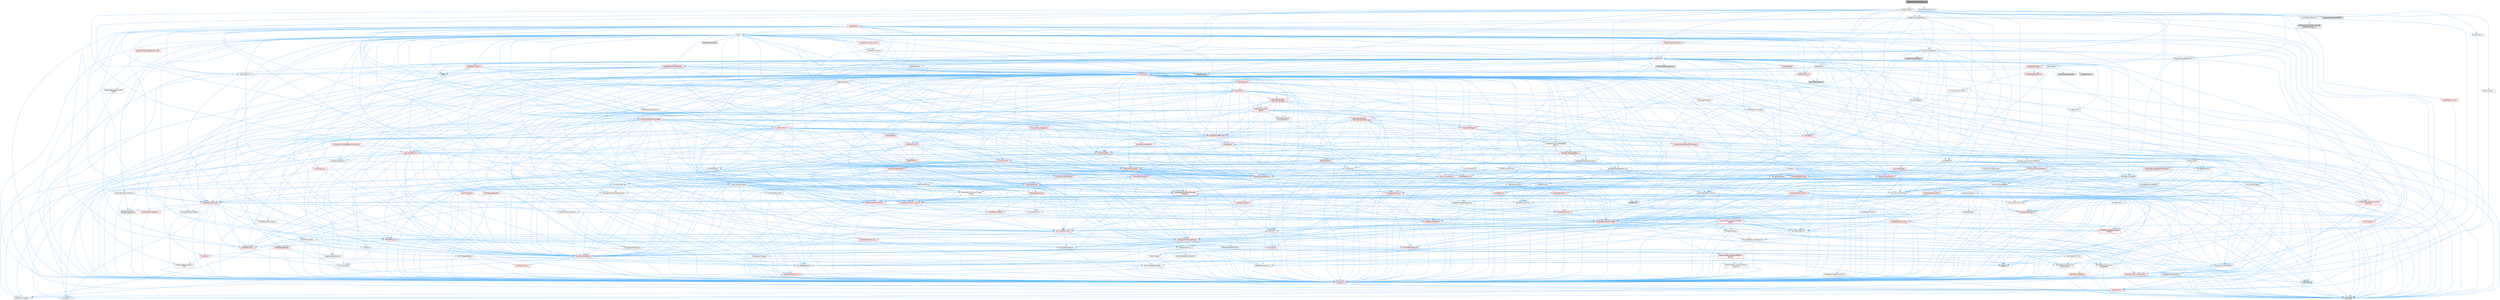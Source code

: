 digraph "ShaderCompilerInternal.cpp"
{
 // INTERACTIVE_SVG=YES
 // LATEX_PDF_SIZE
  bgcolor="transparent";
  edge [fontname=Helvetica,fontsize=10,labelfontname=Helvetica,labelfontsize=10];
  node [fontname=Helvetica,fontsize=10,shape=box,height=0.2,width=0.4];
  Node1 [id="Node000001",label="ShaderCompilerInternal.cpp",height=0.2,width=0.4,color="gray40", fillcolor="grey60", style="filled", fontcolor="black",tooltip=" "];
  Node1 -> Node2 [id="edge1_Node000001_Node000002",color="steelblue1",style="solid",tooltip=" "];
  Node2 [id="Node000002",label="ShaderCompilerInternal.h",height=0.2,width=0.4,color="grey40", fillcolor="white", style="filled",URL="$df/dff/ShaderCompilerInternal_8h.html",tooltip=" "];
  Node2 -> Node3 [id="edge2_Node000002_Node000003",color="steelblue1",style="solid",tooltip=" "];
  Node3 [id="Node000003",label="ShaderCompilerCore.h",height=0.2,width=0.4,color="grey40", fillcolor="white", style="filled",URL="$d0/d99/ShaderCompilerCore_8h.html",tooltip=" "];
  Node3 -> Node4 [id="edge3_Node000003_Node000004",color="steelblue1",style="solid",tooltip=" "];
  Node4 [id="Node000004",label="CoreMinimal.h",height=0.2,width=0.4,color="red", fillcolor="#FFF0F0", style="filled",URL="$d7/d67/CoreMinimal_8h.html",tooltip=" "];
  Node4 -> Node5 [id="edge4_Node000004_Node000005",color="steelblue1",style="solid",tooltip=" "];
  Node5 [id="Node000005",label="CoreTypes.h",height=0.2,width=0.4,color="red", fillcolor="#FFF0F0", style="filled",URL="$dc/dec/CoreTypes_8h.html",tooltip=" "];
  Node5 -> Node6 [id="edge5_Node000005_Node000006",color="steelblue1",style="solid",tooltip=" "];
  Node6 [id="Node000006",label="HAL/Platform.h",height=0.2,width=0.4,color="red", fillcolor="#FFF0F0", style="filled",URL="$d9/dd0/Platform_8h.html",tooltip=" "];
  Node6 -> Node7 [id="edge6_Node000006_Node000007",color="steelblue1",style="solid",tooltip=" "];
  Node7 [id="Node000007",label="Misc/Build.h",height=0.2,width=0.4,color="grey40", fillcolor="white", style="filled",URL="$d3/dbb/Build_8h.html",tooltip=" "];
  Node6 -> Node9 [id="edge7_Node000006_Node000009",color="steelblue1",style="solid",tooltip=" "];
  Node9 [id="Node000009",label="type_traits",height=0.2,width=0.4,color="grey60", fillcolor="#E0E0E0", style="filled",tooltip=" "];
  Node6 -> Node10 [id="edge8_Node000006_Node000010",color="steelblue1",style="solid",tooltip=" "];
  Node10 [id="Node000010",label="PreprocessorHelpers.h",height=0.2,width=0.4,color="grey40", fillcolor="white", style="filled",URL="$db/ddb/PreprocessorHelpers_8h.html",tooltip=" "];
  Node4 -> Node19 [id="edge9_Node000004_Node000019",color="steelblue1",style="solid",tooltip=" "];
  Node19 [id="Node000019",label="CoreFwd.h",height=0.2,width=0.4,color="red", fillcolor="#FFF0F0", style="filled",URL="$d1/d1e/CoreFwd_8h.html",tooltip=" "];
  Node19 -> Node5 [id="edge10_Node000019_Node000005",color="steelblue1",style="solid",tooltip=" "];
  Node19 -> Node20 [id="edge11_Node000019_Node000020",color="steelblue1",style="solid",tooltip=" "];
  Node20 [id="Node000020",label="Containers/ContainersFwd.h",height=0.2,width=0.4,color="grey40", fillcolor="white", style="filled",URL="$d4/d0a/ContainersFwd_8h.html",tooltip=" "];
  Node20 -> Node6 [id="edge12_Node000020_Node000006",color="steelblue1",style="solid",tooltip=" "];
  Node20 -> Node5 [id="edge13_Node000020_Node000005",color="steelblue1",style="solid",tooltip=" "];
  Node20 -> Node21 [id="edge14_Node000020_Node000021",color="steelblue1",style="solid",tooltip=" "];
  Node21 [id="Node000021",label="Traits/IsContiguousContainer.h",height=0.2,width=0.4,color="red", fillcolor="#FFF0F0", style="filled",URL="$d5/d3c/IsContiguousContainer_8h.html",tooltip=" "];
  Node21 -> Node5 [id="edge15_Node000021_Node000005",color="steelblue1",style="solid",tooltip=" "];
  Node21 -> Node23 [id="edge16_Node000021_Node000023",color="steelblue1",style="solid",tooltip=" "];
  Node23 [id="Node000023",label="initializer_list",height=0.2,width=0.4,color="grey60", fillcolor="#E0E0E0", style="filled",tooltip=" "];
  Node19 -> Node25 [id="edge17_Node000019_Node000025",color="steelblue1",style="solid",tooltip=" "];
  Node25 [id="Node000025",label="UObject/UObjectHierarchy\lFwd.h",height=0.2,width=0.4,color="grey40", fillcolor="white", style="filled",URL="$d3/d13/UObjectHierarchyFwd_8h.html",tooltip=" "];
  Node4 -> Node25 [id="edge18_Node000004_Node000025",color="steelblue1",style="solid",tooltip=" "];
  Node4 -> Node20 [id="edge19_Node000004_Node000020",color="steelblue1",style="solid",tooltip=" "];
  Node4 -> Node26 [id="edge20_Node000004_Node000026",color="steelblue1",style="solid",tooltip=" "];
  Node26 [id="Node000026",label="Misc/VarArgs.h",height=0.2,width=0.4,color="grey40", fillcolor="white", style="filled",URL="$d5/d6f/VarArgs_8h.html",tooltip=" "];
  Node26 -> Node5 [id="edge21_Node000026_Node000005",color="steelblue1",style="solid",tooltip=" "];
  Node4 -> Node27 [id="edge22_Node000004_Node000027",color="steelblue1",style="solid",tooltip=" "];
  Node27 [id="Node000027",label="Logging/LogVerbosity.h",height=0.2,width=0.4,color="grey40", fillcolor="white", style="filled",URL="$d2/d8f/LogVerbosity_8h.html",tooltip=" "];
  Node27 -> Node5 [id="edge23_Node000027_Node000005",color="steelblue1",style="solid",tooltip=" "];
  Node4 -> Node28 [id="edge24_Node000004_Node000028",color="steelblue1",style="solid",tooltip=" "];
  Node28 [id="Node000028",label="Misc/OutputDevice.h",height=0.2,width=0.4,color="red", fillcolor="#FFF0F0", style="filled",URL="$d7/d32/OutputDevice_8h.html",tooltip=" "];
  Node28 -> Node19 [id="edge25_Node000028_Node000019",color="steelblue1",style="solid",tooltip=" "];
  Node28 -> Node5 [id="edge26_Node000028_Node000005",color="steelblue1",style="solid",tooltip=" "];
  Node28 -> Node27 [id="edge27_Node000028_Node000027",color="steelblue1",style="solid",tooltip=" "];
  Node28 -> Node26 [id="edge28_Node000028_Node000026",color="steelblue1",style="solid",tooltip=" "];
  Node4 -> Node34 [id="edge29_Node000004_Node000034",color="steelblue1",style="solid",tooltip=" "];
  Node34 [id="Node000034",label="HAL/PlatformCrt.h",height=0.2,width=0.4,color="red", fillcolor="#FFF0F0", style="filled",URL="$d8/d75/PlatformCrt_8h.html",tooltip=" "];
  Node4 -> Node44 [id="edge30_Node000004_Node000044",color="steelblue1",style="solid",tooltip=" "];
  Node44 [id="Node000044",label="HAL/PlatformMisc.h",height=0.2,width=0.4,color="red", fillcolor="#FFF0F0", style="filled",URL="$d0/df5/PlatformMisc_8h.html",tooltip=" "];
  Node44 -> Node5 [id="edge31_Node000044_Node000005",color="steelblue1",style="solid",tooltip=" "];
  Node4 -> Node63 [id="edge32_Node000004_Node000063",color="steelblue1",style="solid",tooltip=" "];
  Node63 [id="Node000063",label="Misc/AssertionMacros.h",height=0.2,width=0.4,color="red", fillcolor="#FFF0F0", style="filled",URL="$d0/dfa/AssertionMacros_8h.html",tooltip=" "];
  Node63 -> Node5 [id="edge33_Node000063_Node000005",color="steelblue1",style="solid",tooltip=" "];
  Node63 -> Node6 [id="edge34_Node000063_Node000006",color="steelblue1",style="solid",tooltip=" "];
  Node63 -> Node44 [id="edge35_Node000063_Node000044",color="steelblue1",style="solid",tooltip=" "];
  Node63 -> Node10 [id="edge36_Node000063_Node000010",color="steelblue1",style="solid",tooltip=" "];
  Node63 -> Node64 [id="edge37_Node000063_Node000064",color="steelblue1",style="solid",tooltip=" "];
  Node64 [id="Node000064",label="Templates/EnableIf.h",height=0.2,width=0.4,color="grey40", fillcolor="white", style="filled",URL="$d7/d60/EnableIf_8h.html",tooltip=" "];
  Node64 -> Node5 [id="edge38_Node000064_Node000005",color="steelblue1",style="solid",tooltip=" "];
  Node63 -> Node26 [id="edge39_Node000063_Node000026",color="steelblue1",style="solid",tooltip=" "];
  Node63 -> Node71 [id="edge40_Node000063_Node000071",color="steelblue1",style="solid",tooltip=" "];
  Node71 [id="Node000071",label="atomic",height=0.2,width=0.4,color="grey60", fillcolor="#E0E0E0", style="filled",tooltip=" "];
  Node4 -> Node72 [id="edge41_Node000004_Node000072",color="steelblue1",style="solid",tooltip=" "];
  Node72 [id="Node000072",label="Templates/IsPointer.h",height=0.2,width=0.4,color="grey40", fillcolor="white", style="filled",URL="$d7/d05/IsPointer_8h.html",tooltip=" "];
  Node72 -> Node5 [id="edge42_Node000072_Node000005",color="steelblue1",style="solid",tooltip=" "];
  Node4 -> Node73 [id="edge43_Node000004_Node000073",color="steelblue1",style="solid",tooltip=" "];
  Node73 [id="Node000073",label="HAL/PlatformMemory.h",height=0.2,width=0.4,color="red", fillcolor="#FFF0F0", style="filled",URL="$de/d68/PlatformMemory_8h.html",tooltip=" "];
  Node73 -> Node5 [id="edge44_Node000073_Node000005",color="steelblue1",style="solid",tooltip=" "];
  Node4 -> Node56 [id="edge45_Node000004_Node000056",color="steelblue1",style="solid",tooltip=" "];
  Node56 [id="Node000056",label="HAL/PlatformAtomics.h",height=0.2,width=0.4,color="red", fillcolor="#FFF0F0", style="filled",URL="$d3/d36/PlatformAtomics_8h.html",tooltip=" "];
  Node56 -> Node5 [id="edge46_Node000056_Node000005",color="steelblue1",style="solid",tooltip=" "];
  Node4 -> Node78 [id="edge47_Node000004_Node000078",color="steelblue1",style="solid",tooltip=" "];
  Node78 [id="Node000078",label="Misc/Exec.h",height=0.2,width=0.4,color="grey40", fillcolor="white", style="filled",URL="$de/ddb/Exec_8h.html",tooltip=" "];
  Node78 -> Node5 [id="edge48_Node000078_Node000005",color="steelblue1",style="solid",tooltip=" "];
  Node78 -> Node63 [id="edge49_Node000078_Node000063",color="steelblue1",style="solid",tooltip=" "];
  Node4 -> Node79 [id="edge50_Node000004_Node000079",color="steelblue1",style="solid",tooltip=" "];
  Node79 [id="Node000079",label="HAL/MemoryBase.h",height=0.2,width=0.4,color="grey40", fillcolor="white", style="filled",URL="$d6/d9f/MemoryBase_8h.html",tooltip=" "];
  Node79 -> Node5 [id="edge51_Node000079_Node000005",color="steelblue1",style="solid",tooltip=" "];
  Node79 -> Node56 [id="edge52_Node000079_Node000056",color="steelblue1",style="solid",tooltip=" "];
  Node79 -> Node34 [id="edge53_Node000079_Node000034",color="steelblue1",style="solid",tooltip=" "];
  Node79 -> Node78 [id="edge54_Node000079_Node000078",color="steelblue1",style="solid",tooltip=" "];
  Node79 -> Node28 [id="edge55_Node000079_Node000028",color="steelblue1",style="solid",tooltip=" "];
  Node79 -> Node80 [id="edge56_Node000079_Node000080",color="steelblue1",style="solid",tooltip=" "];
  Node80 [id="Node000080",label="Templates/Atomic.h",height=0.2,width=0.4,color="grey40", fillcolor="white", style="filled",URL="$d3/d91/Atomic_8h.html",tooltip=" "];
  Node80 -> Node81 [id="edge57_Node000080_Node000081",color="steelblue1",style="solid",tooltip=" "];
  Node81 [id="Node000081",label="HAL/ThreadSafeCounter.h",height=0.2,width=0.4,color="grey40", fillcolor="white", style="filled",URL="$dc/dc9/ThreadSafeCounter_8h.html",tooltip=" "];
  Node81 -> Node5 [id="edge58_Node000081_Node000005",color="steelblue1",style="solid",tooltip=" "];
  Node81 -> Node56 [id="edge59_Node000081_Node000056",color="steelblue1",style="solid",tooltip=" "];
  Node80 -> Node82 [id="edge60_Node000080_Node000082",color="steelblue1",style="solid",tooltip=" "];
  Node82 [id="Node000082",label="HAL/ThreadSafeCounter64.h",height=0.2,width=0.4,color="grey40", fillcolor="white", style="filled",URL="$d0/d12/ThreadSafeCounter64_8h.html",tooltip=" "];
  Node82 -> Node5 [id="edge61_Node000082_Node000005",color="steelblue1",style="solid",tooltip=" "];
  Node82 -> Node81 [id="edge62_Node000082_Node000081",color="steelblue1",style="solid",tooltip=" "];
  Node80 -> Node83 [id="edge63_Node000080_Node000083",color="steelblue1",style="solid",tooltip=" "];
  Node83 [id="Node000083",label="Templates/IsIntegral.h",height=0.2,width=0.4,color="grey40", fillcolor="white", style="filled",URL="$da/d64/IsIntegral_8h.html",tooltip=" "];
  Node83 -> Node5 [id="edge64_Node000083_Node000005",color="steelblue1",style="solid",tooltip=" "];
  Node80 -> Node84 [id="edge65_Node000080_Node000084",color="steelblue1",style="solid",tooltip=" "];
  Node84 [id="Node000084",label="Templates/IsTrivial.h",height=0.2,width=0.4,color="grey40", fillcolor="white", style="filled",URL="$da/d4c/IsTrivial_8h.html",tooltip=" "];
  Node84 -> Node85 [id="edge66_Node000084_Node000085",color="steelblue1",style="solid",tooltip=" "];
  Node85 [id="Node000085",label="Templates/AndOrNot.h",height=0.2,width=0.4,color="grey40", fillcolor="white", style="filled",URL="$db/d0a/AndOrNot_8h.html",tooltip=" "];
  Node85 -> Node5 [id="edge67_Node000085_Node000005",color="steelblue1",style="solid",tooltip=" "];
  Node84 -> Node86 [id="edge68_Node000084_Node000086",color="steelblue1",style="solid",tooltip=" "];
  Node86 [id="Node000086",label="Templates/IsTriviallyCopy\lConstructible.h",height=0.2,width=0.4,color="grey40", fillcolor="white", style="filled",URL="$d3/d78/IsTriviallyCopyConstructible_8h.html",tooltip=" "];
  Node86 -> Node5 [id="edge69_Node000086_Node000005",color="steelblue1",style="solid",tooltip=" "];
  Node86 -> Node9 [id="edge70_Node000086_Node000009",color="steelblue1",style="solid",tooltip=" "];
  Node84 -> Node87 [id="edge71_Node000084_Node000087",color="steelblue1",style="solid",tooltip=" "];
  Node87 [id="Node000087",label="Templates/IsTriviallyCopy\lAssignable.h",height=0.2,width=0.4,color="grey40", fillcolor="white", style="filled",URL="$d2/df2/IsTriviallyCopyAssignable_8h.html",tooltip=" "];
  Node87 -> Node5 [id="edge72_Node000087_Node000005",color="steelblue1",style="solid",tooltip=" "];
  Node87 -> Node9 [id="edge73_Node000087_Node000009",color="steelblue1",style="solid",tooltip=" "];
  Node84 -> Node9 [id="edge74_Node000084_Node000009",color="steelblue1",style="solid",tooltip=" "];
  Node80 -> Node88 [id="edge75_Node000080_Node000088",color="steelblue1",style="solid",tooltip=" "];
  Node88 [id="Node000088",label="Traits/IntType.h",height=0.2,width=0.4,color="grey40", fillcolor="white", style="filled",URL="$d7/deb/IntType_8h.html",tooltip=" "];
  Node88 -> Node6 [id="edge76_Node000088_Node000006",color="steelblue1",style="solid",tooltip=" "];
  Node80 -> Node71 [id="edge77_Node000080_Node000071",color="steelblue1",style="solid",tooltip=" "];
  Node4 -> Node89 [id="edge78_Node000004_Node000089",color="steelblue1",style="solid",tooltip=" "];
  Node89 [id="Node000089",label="HAL/UnrealMemory.h",height=0.2,width=0.4,color="red", fillcolor="#FFF0F0", style="filled",URL="$d9/d96/UnrealMemory_8h.html",tooltip=" "];
  Node89 -> Node5 [id="edge79_Node000089_Node000005",color="steelblue1",style="solid",tooltip=" "];
  Node89 -> Node79 [id="edge80_Node000089_Node000079",color="steelblue1",style="solid",tooltip=" "];
  Node89 -> Node73 [id="edge81_Node000089_Node000073",color="steelblue1",style="solid",tooltip=" "];
  Node89 -> Node72 [id="edge82_Node000089_Node000072",color="steelblue1",style="solid",tooltip=" "];
  Node4 -> Node91 [id="edge83_Node000004_Node000091",color="steelblue1",style="solid",tooltip=" "];
  Node91 [id="Node000091",label="Templates/IsArithmetic.h",height=0.2,width=0.4,color="grey40", fillcolor="white", style="filled",URL="$d2/d5d/IsArithmetic_8h.html",tooltip=" "];
  Node91 -> Node5 [id="edge84_Node000091_Node000005",color="steelblue1",style="solid",tooltip=" "];
  Node4 -> Node85 [id="edge85_Node000004_Node000085",color="steelblue1",style="solid",tooltip=" "];
  Node4 -> Node92 [id="edge86_Node000004_Node000092",color="steelblue1",style="solid",tooltip=" "];
  Node92 [id="Node000092",label="Templates/IsPODType.h",height=0.2,width=0.4,color="grey40", fillcolor="white", style="filled",URL="$d7/db1/IsPODType_8h.html",tooltip=" "];
  Node92 -> Node5 [id="edge87_Node000092_Node000005",color="steelblue1",style="solid",tooltip=" "];
  Node4 -> Node93 [id="edge88_Node000004_Node000093",color="steelblue1",style="solid",tooltip=" "];
  Node93 [id="Node000093",label="Templates/IsUECoreType.h",height=0.2,width=0.4,color="grey40", fillcolor="white", style="filled",URL="$d1/db8/IsUECoreType_8h.html",tooltip=" "];
  Node93 -> Node5 [id="edge89_Node000093_Node000005",color="steelblue1",style="solid",tooltip=" "];
  Node93 -> Node9 [id="edge90_Node000093_Node000009",color="steelblue1",style="solid",tooltip=" "];
  Node4 -> Node86 [id="edge91_Node000004_Node000086",color="steelblue1",style="solid",tooltip=" "];
  Node4 -> Node94 [id="edge92_Node000004_Node000094",color="steelblue1",style="solid",tooltip=" "];
  Node94 [id="Node000094",label="Templates/UnrealTypeTraits.h",height=0.2,width=0.4,color="red", fillcolor="#FFF0F0", style="filled",URL="$d2/d2d/UnrealTypeTraits_8h.html",tooltip=" "];
  Node94 -> Node5 [id="edge93_Node000094_Node000005",color="steelblue1",style="solid",tooltip=" "];
  Node94 -> Node72 [id="edge94_Node000094_Node000072",color="steelblue1",style="solid",tooltip=" "];
  Node94 -> Node63 [id="edge95_Node000094_Node000063",color="steelblue1",style="solid",tooltip=" "];
  Node94 -> Node85 [id="edge96_Node000094_Node000085",color="steelblue1",style="solid",tooltip=" "];
  Node94 -> Node64 [id="edge97_Node000094_Node000064",color="steelblue1",style="solid",tooltip=" "];
  Node94 -> Node91 [id="edge98_Node000094_Node000091",color="steelblue1",style="solid",tooltip=" "];
  Node94 -> Node92 [id="edge99_Node000094_Node000092",color="steelblue1",style="solid",tooltip=" "];
  Node94 -> Node93 [id="edge100_Node000094_Node000093",color="steelblue1",style="solid",tooltip=" "];
  Node94 -> Node86 [id="edge101_Node000094_Node000086",color="steelblue1",style="solid",tooltip=" "];
  Node4 -> Node64 [id="edge102_Node000004_Node000064",color="steelblue1",style="solid",tooltip=" "];
  Node4 -> Node96 [id="edge103_Node000004_Node000096",color="steelblue1",style="solid",tooltip=" "];
  Node96 [id="Node000096",label="Templates/RemoveReference.h",height=0.2,width=0.4,color="grey40", fillcolor="white", style="filled",URL="$da/dbe/RemoveReference_8h.html",tooltip=" "];
  Node96 -> Node5 [id="edge104_Node000096_Node000005",color="steelblue1",style="solid",tooltip=" "];
  Node4 -> Node97 [id="edge105_Node000004_Node000097",color="steelblue1",style="solid",tooltip=" "];
  Node97 [id="Node000097",label="Templates/IntegralConstant.h",height=0.2,width=0.4,color="grey40", fillcolor="white", style="filled",URL="$db/d1b/IntegralConstant_8h.html",tooltip=" "];
  Node97 -> Node5 [id="edge106_Node000097_Node000005",color="steelblue1",style="solid",tooltip=" "];
  Node4 -> Node98 [id="edge107_Node000004_Node000098",color="steelblue1",style="solid",tooltip=" "];
  Node98 [id="Node000098",label="Templates/IsClass.h",height=0.2,width=0.4,color="grey40", fillcolor="white", style="filled",URL="$db/dcb/IsClass_8h.html",tooltip=" "];
  Node98 -> Node5 [id="edge108_Node000098_Node000005",color="steelblue1",style="solid",tooltip=" "];
  Node4 -> Node99 [id="edge109_Node000004_Node000099",color="steelblue1",style="solid",tooltip=" "];
  Node99 [id="Node000099",label="Templates/TypeCompatible\lBytes.h",height=0.2,width=0.4,color="red", fillcolor="#FFF0F0", style="filled",URL="$df/d0a/TypeCompatibleBytes_8h.html",tooltip=" "];
  Node99 -> Node5 [id="edge110_Node000099_Node000005",color="steelblue1",style="solid",tooltip=" "];
  Node99 -> Node9 [id="edge111_Node000099_Node000009",color="steelblue1",style="solid",tooltip=" "];
  Node4 -> Node21 [id="edge112_Node000004_Node000021",color="steelblue1",style="solid",tooltip=" "];
  Node4 -> Node100 [id="edge113_Node000004_Node000100",color="steelblue1",style="solid",tooltip=" "];
  Node100 [id="Node000100",label="Templates/UnrealTemplate.h",height=0.2,width=0.4,color="red", fillcolor="#FFF0F0", style="filled",URL="$d4/d24/UnrealTemplate_8h.html",tooltip=" "];
  Node100 -> Node5 [id="edge114_Node000100_Node000005",color="steelblue1",style="solid",tooltip=" "];
  Node100 -> Node72 [id="edge115_Node000100_Node000072",color="steelblue1",style="solid",tooltip=" "];
  Node100 -> Node89 [id="edge116_Node000100_Node000089",color="steelblue1",style="solid",tooltip=" "];
  Node100 -> Node94 [id="edge117_Node000100_Node000094",color="steelblue1",style="solid",tooltip=" "];
  Node100 -> Node96 [id="edge118_Node000100_Node000096",color="steelblue1",style="solid",tooltip=" "];
  Node100 -> Node66 [id="edge119_Node000100_Node000066",color="steelblue1",style="solid",tooltip=" "];
  Node66 [id="Node000066",label="Templates/Requires.h",height=0.2,width=0.4,color="grey40", fillcolor="white", style="filled",URL="$dc/d96/Requires_8h.html",tooltip=" "];
  Node66 -> Node64 [id="edge120_Node000066_Node000064",color="steelblue1",style="solid",tooltip=" "];
  Node66 -> Node9 [id="edge121_Node000066_Node000009",color="steelblue1",style="solid",tooltip=" "];
  Node100 -> Node99 [id="edge122_Node000100_Node000099",color="steelblue1",style="solid",tooltip=" "];
  Node100 -> Node21 [id="edge123_Node000100_Node000021",color="steelblue1",style="solid",tooltip=" "];
  Node100 -> Node9 [id="edge124_Node000100_Node000009",color="steelblue1",style="solid",tooltip=" "];
  Node4 -> Node49 [id="edge125_Node000004_Node000049",color="steelblue1",style="solid",tooltip=" "];
  Node49 [id="Node000049",label="Math/NumericLimits.h",height=0.2,width=0.4,color="grey40", fillcolor="white", style="filled",URL="$df/d1b/NumericLimits_8h.html",tooltip=" "];
  Node49 -> Node5 [id="edge126_Node000049_Node000005",color="steelblue1",style="solid",tooltip=" "];
  Node4 -> Node104 [id="edge127_Node000004_Node000104",color="steelblue1",style="solid",tooltip=" "];
  Node104 [id="Node000104",label="HAL/PlatformMath.h",height=0.2,width=0.4,color="red", fillcolor="#FFF0F0", style="filled",URL="$dc/d53/PlatformMath_8h.html",tooltip=" "];
  Node104 -> Node5 [id="edge128_Node000104_Node000005",color="steelblue1",style="solid",tooltip=" "];
  Node104 -> Node105 [id="edge129_Node000104_Node000105",color="steelblue1",style="solid",tooltip=" "];
  Node105 [id="Node000105",label="GenericPlatform/GenericPlatform\lMath.h",height=0.2,width=0.4,color="red", fillcolor="#FFF0F0", style="filled",URL="$d5/d79/GenericPlatformMath_8h.html",tooltip=" "];
  Node105 -> Node5 [id="edge130_Node000105_Node000005",color="steelblue1",style="solid",tooltip=" "];
  Node105 -> Node20 [id="edge131_Node000105_Node000020",color="steelblue1",style="solid",tooltip=" "];
  Node105 -> Node34 [id="edge132_Node000105_Node000034",color="steelblue1",style="solid",tooltip=" "];
  Node105 -> Node85 [id="edge133_Node000105_Node000085",color="steelblue1",style="solid",tooltip=" "];
  Node105 -> Node106 [id="edge134_Node000105_Node000106",color="steelblue1",style="solid",tooltip=" "];
  Node106 [id="Node000106",label="Templates/Decay.h",height=0.2,width=0.4,color="grey40", fillcolor="white", style="filled",URL="$dd/d0f/Decay_8h.html",tooltip=" "];
  Node106 -> Node5 [id="edge135_Node000106_Node000005",color="steelblue1",style="solid",tooltip=" "];
  Node106 -> Node96 [id="edge136_Node000106_Node000096",color="steelblue1",style="solid",tooltip=" "];
  Node106 -> Node9 [id="edge137_Node000106_Node000009",color="steelblue1",style="solid",tooltip=" "];
  Node105 -> Node94 [id="edge138_Node000105_Node000094",color="steelblue1",style="solid",tooltip=" "];
  Node105 -> Node66 [id="edge139_Node000105_Node000066",color="steelblue1",style="solid",tooltip=" "];
  Node105 -> Node99 [id="edge140_Node000105_Node000099",color="steelblue1",style="solid",tooltip=" "];
  Node105 -> Node9 [id="edge141_Node000105_Node000009",color="steelblue1",style="solid",tooltip=" "];
  Node4 -> Node87 [id="edge142_Node000004_Node000087",color="steelblue1",style="solid",tooltip=" "];
  Node4 -> Node112 [id="edge143_Node000004_Node000112",color="steelblue1",style="solid",tooltip=" "];
  Node112 [id="Node000112",label="Templates/MemoryOps.h",height=0.2,width=0.4,color="red", fillcolor="#FFF0F0", style="filled",URL="$db/dea/MemoryOps_8h.html",tooltip=" "];
  Node112 -> Node5 [id="edge144_Node000112_Node000005",color="steelblue1",style="solid",tooltip=" "];
  Node112 -> Node89 [id="edge145_Node000112_Node000089",color="steelblue1",style="solid",tooltip=" "];
  Node112 -> Node87 [id="edge146_Node000112_Node000087",color="steelblue1",style="solid",tooltip=" "];
  Node112 -> Node86 [id="edge147_Node000112_Node000086",color="steelblue1",style="solid",tooltip=" "];
  Node112 -> Node66 [id="edge148_Node000112_Node000066",color="steelblue1",style="solid",tooltip=" "];
  Node112 -> Node94 [id="edge149_Node000112_Node000094",color="steelblue1",style="solid",tooltip=" "];
  Node112 -> Node9 [id="edge150_Node000112_Node000009",color="steelblue1",style="solid",tooltip=" "];
  Node4 -> Node113 [id="edge151_Node000004_Node000113",color="steelblue1",style="solid",tooltip=" "];
  Node113 [id="Node000113",label="Containers/ContainerAllocation\lPolicies.h",height=0.2,width=0.4,color="red", fillcolor="#FFF0F0", style="filled",URL="$d7/dff/ContainerAllocationPolicies_8h.html",tooltip=" "];
  Node113 -> Node5 [id="edge152_Node000113_Node000005",color="steelblue1",style="solid",tooltip=" "];
  Node113 -> Node113 [id="edge153_Node000113_Node000113",color="steelblue1",style="solid",tooltip=" "];
  Node113 -> Node104 [id="edge154_Node000113_Node000104",color="steelblue1",style="solid",tooltip=" "];
  Node113 -> Node89 [id="edge155_Node000113_Node000089",color="steelblue1",style="solid",tooltip=" "];
  Node113 -> Node49 [id="edge156_Node000113_Node000049",color="steelblue1",style="solid",tooltip=" "];
  Node113 -> Node63 [id="edge157_Node000113_Node000063",color="steelblue1",style="solid",tooltip=" "];
  Node113 -> Node112 [id="edge158_Node000113_Node000112",color="steelblue1",style="solid",tooltip=" "];
  Node113 -> Node99 [id="edge159_Node000113_Node000099",color="steelblue1",style="solid",tooltip=" "];
  Node113 -> Node9 [id="edge160_Node000113_Node000009",color="steelblue1",style="solid",tooltip=" "];
  Node4 -> Node116 [id="edge161_Node000004_Node000116",color="steelblue1",style="solid",tooltip=" "];
  Node116 [id="Node000116",label="Templates/IsEnumClass.h",height=0.2,width=0.4,color="grey40", fillcolor="white", style="filled",URL="$d7/d15/IsEnumClass_8h.html",tooltip=" "];
  Node116 -> Node5 [id="edge162_Node000116_Node000005",color="steelblue1",style="solid",tooltip=" "];
  Node116 -> Node85 [id="edge163_Node000116_Node000085",color="steelblue1",style="solid",tooltip=" "];
  Node4 -> Node117 [id="edge164_Node000004_Node000117",color="steelblue1",style="solid",tooltip=" "];
  Node117 [id="Node000117",label="HAL/PlatformProperties.h",height=0.2,width=0.4,color="red", fillcolor="#FFF0F0", style="filled",URL="$d9/db0/PlatformProperties_8h.html",tooltip=" "];
  Node117 -> Node5 [id="edge165_Node000117_Node000005",color="steelblue1",style="solid",tooltip=" "];
  Node4 -> Node120 [id="edge166_Node000004_Node000120",color="steelblue1",style="solid",tooltip=" "];
  Node120 [id="Node000120",label="Misc/EngineVersionBase.h",height=0.2,width=0.4,color="grey40", fillcolor="white", style="filled",URL="$d5/d2b/EngineVersionBase_8h.html",tooltip=" "];
  Node120 -> Node5 [id="edge167_Node000120_Node000005",color="steelblue1",style="solid",tooltip=" "];
  Node4 -> Node121 [id="edge168_Node000004_Node000121",color="steelblue1",style="solid",tooltip=" "];
  Node121 [id="Node000121",label="Internationalization\l/TextNamespaceFwd.h",height=0.2,width=0.4,color="grey40", fillcolor="white", style="filled",URL="$d8/d97/TextNamespaceFwd_8h.html",tooltip=" "];
  Node121 -> Node5 [id="edge169_Node000121_Node000005",color="steelblue1",style="solid",tooltip=" "];
  Node4 -> Node122 [id="edge170_Node000004_Node000122",color="steelblue1",style="solid",tooltip=" "];
  Node122 [id="Node000122",label="Serialization/Archive.h",height=0.2,width=0.4,color="red", fillcolor="#FFF0F0", style="filled",URL="$d7/d3b/Archive_8h.html",tooltip=" "];
  Node122 -> Node19 [id="edge171_Node000122_Node000019",color="steelblue1",style="solid",tooltip=" "];
  Node122 -> Node5 [id="edge172_Node000122_Node000005",color="steelblue1",style="solid",tooltip=" "];
  Node122 -> Node117 [id="edge173_Node000122_Node000117",color="steelblue1",style="solid",tooltip=" "];
  Node122 -> Node121 [id="edge174_Node000122_Node000121",color="steelblue1",style="solid",tooltip=" "];
  Node122 -> Node63 [id="edge175_Node000122_Node000063",color="steelblue1",style="solid",tooltip=" "];
  Node122 -> Node7 [id="edge176_Node000122_Node000007",color="steelblue1",style="solid",tooltip=" "];
  Node122 -> Node120 [id="edge177_Node000122_Node000120",color="steelblue1",style="solid",tooltip=" "];
  Node122 -> Node26 [id="edge178_Node000122_Node000026",color="steelblue1",style="solid",tooltip=" "];
  Node122 -> Node64 [id="edge179_Node000122_Node000064",color="steelblue1",style="solid",tooltip=" "];
  Node122 -> Node116 [id="edge180_Node000122_Node000116",color="steelblue1",style="solid",tooltip=" "];
  Node122 -> Node100 [id="edge181_Node000122_Node000100",color="steelblue1",style="solid",tooltip=" "];
  Node4 -> Node126 [id="edge182_Node000004_Node000126",color="steelblue1",style="solid",tooltip=" "];
  Node126 [id="Node000126",label="Templates/Less.h",height=0.2,width=0.4,color="grey40", fillcolor="white", style="filled",URL="$de/dc8/Less_8h.html",tooltip=" "];
  Node126 -> Node5 [id="edge183_Node000126_Node000005",color="steelblue1",style="solid",tooltip=" "];
  Node126 -> Node100 [id="edge184_Node000126_Node000100",color="steelblue1",style="solid",tooltip=" "];
  Node4 -> Node127 [id="edge185_Node000004_Node000127",color="steelblue1",style="solid",tooltip=" "];
  Node127 [id="Node000127",label="Templates/Sorting.h",height=0.2,width=0.4,color="red", fillcolor="#FFF0F0", style="filled",URL="$d3/d9e/Sorting_8h.html",tooltip=" "];
  Node127 -> Node5 [id="edge186_Node000127_Node000005",color="steelblue1",style="solid",tooltip=" "];
  Node127 -> Node128 [id="edge187_Node000127_Node000128",color="steelblue1",style="solid",tooltip=" "];
  Node128 [id="Node000128",label="Algo/BinarySearch.h",height=0.2,width=0.4,color="red", fillcolor="#FFF0F0", style="filled",URL="$db/db4/BinarySearch_8h.html",tooltip=" "];
  Node128 -> Node130 [id="edge188_Node000128_Node000130",color="steelblue1",style="solid",tooltip=" "];
  Node130 [id="Node000130",label="Templates/Invoke.h",height=0.2,width=0.4,color="red", fillcolor="#FFF0F0", style="filled",URL="$d7/deb/Invoke_8h.html",tooltip=" "];
  Node130 -> Node5 [id="edge189_Node000130_Node000005",color="steelblue1",style="solid",tooltip=" "];
  Node130 -> Node100 [id="edge190_Node000130_Node000100",color="steelblue1",style="solid",tooltip=" "];
  Node130 -> Node9 [id="edge191_Node000130_Node000009",color="steelblue1",style="solid",tooltip=" "];
  Node128 -> Node126 [id="edge192_Node000128_Node000126",color="steelblue1",style="solid",tooltip=" "];
  Node127 -> Node104 [id="edge193_Node000127_Node000104",color="steelblue1",style="solid",tooltip=" "];
  Node127 -> Node126 [id="edge194_Node000127_Node000126",color="steelblue1",style="solid",tooltip=" "];
  Node4 -> Node138 [id="edge195_Node000004_Node000138",color="steelblue1",style="solid",tooltip=" "];
  Node138 [id="Node000138",label="Misc/Char.h",height=0.2,width=0.4,color="red", fillcolor="#FFF0F0", style="filled",URL="$d0/d58/Char_8h.html",tooltip=" "];
  Node138 -> Node5 [id="edge196_Node000138_Node000005",color="steelblue1",style="solid",tooltip=" "];
  Node138 -> Node88 [id="edge197_Node000138_Node000088",color="steelblue1",style="solid",tooltip=" "];
  Node138 -> Node9 [id="edge198_Node000138_Node000009",color="steelblue1",style="solid",tooltip=" "];
  Node4 -> Node141 [id="edge199_Node000004_Node000141",color="steelblue1",style="solid",tooltip=" "];
  Node141 [id="Node000141",label="GenericPlatform/GenericPlatform\lStricmp.h",height=0.2,width=0.4,color="grey40", fillcolor="white", style="filled",URL="$d2/d86/GenericPlatformStricmp_8h.html",tooltip=" "];
  Node141 -> Node5 [id="edge200_Node000141_Node000005",color="steelblue1",style="solid",tooltip=" "];
  Node4 -> Node142 [id="edge201_Node000004_Node000142",color="steelblue1",style="solid",tooltip=" "];
  Node142 [id="Node000142",label="GenericPlatform/GenericPlatform\lString.h",height=0.2,width=0.4,color="red", fillcolor="#FFF0F0", style="filled",URL="$dd/d20/GenericPlatformString_8h.html",tooltip=" "];
  Node142 -> Node5 [id="edge202_Node000142_Node000005",color="steelblue1",style="solid",tooltip=" "];
  Node142 -> Node141 [id="edge203_Node000142_Node000141",color="steelblue1",style="solid",tooltip=" "];
  Node142 -> Node64 [id="edge204_Node000142_Node000064",color="steelblue1",style="solid",tooltip=" "];
  Node142 -> Node9 [id="edge205_Node000142_Node000009",color="steelblue1",style="solid",tooltip=" "];
  Node4 -> Node75 [id="edge206_Node000004_Node000075",color="steelblue1",style="solid",tooltip=" "];
  Node75 [id="Node000075",label="HAL/PlatformString.h",height=0.2,width=0.4,color="red", fillcolor="#FFF0F0", style="filled",URL="$db/db5/PlatformString_8h.html",tooltip=" "];
  Node75 -> Node5 [id="edge207_Node000075_Node000005",color="steelblue1",style="solid",tooltip=" "];
  Node4 -> Node145 [id="edge208_Node000004_Node000145",color="steelblue1",style="solid",tooltip=" "];
  Node145 [id="Node000145",label="Misc/CString.h",height=0.2,width=0.4,color="red", fillcolor="#FFF0F0", style="filled",URL="$d2/d49/CString_8h.html",tooltip=" "];
  Node145 -> Node5 [id="edge209_Node000145_Node000005",color="steelblue1",style="solid",tooltip=" "];
  Node145 -> Node34 [id="edge210_Node000145_Node000034",color="steelblue1",style="solid",tooltip=" "];
  Node145 -> Node75 [id="edge211_Node000145_Node000075",color="steelblue1",style="solid",tooltip=" "];
  Node145 -> Node63 [id="edge212_Node000145_Node000063",color="steelblue1",style="solid",tooltip=" "];
  Node145 -> Node138 [id="edge213_Node000145_Node000138",color="steelblue1",style="solid",tooltip=" "];
  Node145 -> Node26 [id="edge214_Node000145_Node000026",color="steelblue1",style="solid",tooltip=" "];
  Node4 -> Node146 [id="edge215_Node000004_Node000146",color="steelblue1",style="solid",tooltip=" "];
  Node146 [id="Node000146",label="Misc/Crc.h",height=0.2,width=0.4,color="red", fillcolor="#FFF0F0", style="filled",URL="$d4/dd2/Crc_8h.html",tooltip=" "];
  Node146 -> Node5 [id="edge216_Node000146_Node000005",color="steelblue1",style="solid",tooltip=" "];
  Node146 -> Node75 [id="edge217_Node000146_Node000075",color="steelblue1",style="solid",tooltip=" "];
  Node146 -> Node63 [id="edge218_Node000146_Node000063",color="steelblue1",style="solid",tooltip=" "];
  Node146 -> Node145 [id="edge219_Node000146_Node000145",color="steelblue1",style="solid",tooltip=" "];
  Node146 -> Node138 [id="edge220_Node000146_Node000138",color="steelblue1",style="solid",tooltip=" "];
  Node146 -> Node94 [id="edge221_Node000146_Node000094",color="steelblue1",style="solid",tooltip=" "];
  Node4 -> Node137 [id="edge222_Node000004_Node000137",color="steelblue1",style="solid",tooltip=" "];
  Node137 [id="Node000137",label="Math/UnrealMathUtility.h",height=0.2,width=0.4,color="red", fillcolor="#FFF0F0", style="filled",URL="$db/db8/UnrealMathUtility_8h.html",tooltip=" "];
  Node137 -> Node5 [id="edge223_Node000137_Node000005",color="steelblue1",style="solid",tooltip=" "];
  Node137 -> Node63 [id="edge224_Node000137_Node000063",color="steelblue1",style="solid",tooltip=" "];
  Node137 -> Node104 [id="edge225_Node000137_Node000104",color="steelblue1",style="solid",tooltip=" "];
  Node137 -> Node66 [id="edge226_Node000137_Node000066",color="steelblue1",style="solid",tooltip=" "];
  Node4 -> Node147 [id="edge227_Node000004_Node000147",color="steelblue1",style="solid",tooltip=" "];
  Node147 [id="Node000147",label="Containers/UnrealString.h",height=0.2,width=0.4,color="red", fillcolor="#FFF0F0", style="filled",URL="$d5/dba/UnrealString_8h.html",tooltip=" "];
  Node4 -> Node151 [id="edge228_Node000004_Node000151",color="steelblue1",style="solid",tooltip=" "];
  Node151 [id="Node000151",label="Containers/Array.h",height=0.2,width=0.4,color="red", fillcolor="#FFF0F0", style="filled",URL="$df/dd0/Array_8h.html",tooltip=" "];
  Node151 -> Node5 [id="edge229_Node000151_Node000005",color="steelblue1",style="solid",tooltip=" "];
  Node151 -> Node63 [id="edge230_Node000151_Node000063",color="steelblue1",style="solid",tooltip=" "];
  Node151 -> Node89 [id="edge231_Node000151_Node000089",color="steelblue1",style="solid",tooltip=" "];
  Node151 -> Node94 [id="edge232_Node000151_Node000094",color="steelblue1",style="solid",tooltip=" "];
  Node151 -> Node100 [id="edge233_Node000151_Node000100",color="steelblue1",style="solid",tooltip=" "];
  Node151 -> Node113 [id="edge234_Node000151_Node000113",color="steelblue1",style="solid",tooltip=" "];
  Node151 -> Node122 [id="edge235_Node000151_Node000122",color="steelblue1",style="solid",tooltip=" "];
  Node151 -> Node158 [id="edge236_Node000151_Node000158",color="steelblue1",style="solid",tooltip=" "];
  Node158 [id="Node000158",label="Serialization/MemoryImage\lWriter.h",height=0.2,width=0.4,color="grey40", fillcolor="white", style="filled",URL="$d0/d08/MemoryImageWriter_8h.html",tooltip=" "];
  Node158 -> Node5 [id="edge237_Node000158_Node000005",color="steelblue1",style="solid",tooltip=" "];
  Node158 -> Node159 [id="edge238_Node000158_Node000159",color="steelblue1",style="solid",tooltip=" "];
  Node159 [id="Node000159",label="Serialization/MemoryLayout.h",height=0.2,width=0.4,color="red", fillcolor="#FFF0F0", style="filled",URL="$d7/d66/MemoryLayout_8h.html",tooltip=" "];
  Node159 -> Node162 [id="edge239_Node000159_Node000162",color="steelblue1",style="solid",tooltip=" "];
  Node162 [id="Node000162",label="Containers/EnumAsByte.h",height=0.2,width=0.4,color="grey40", fillcolor="white", style="filled",URL="$d6/d9a/EnumAsByte_8h.html",tooltip=" "];
  Node162 -> Node5 [id="edge240_Node000162_Node000005",color="steelblue1",style="solid",tooltip=" "];
  Node162 -> Node92 [id="edge241_Node000162_Node000092",color="steelblue1",style="solid",tooltip=" "];
  Node162 -> Node163 [id="edge242_Node000162_Node000163",color="steelblue1",style="solid",tooltip=" "];
  Node163 [id="Node000163",label="Templates/TypeHash.h",height=0.2,width=0.4,color="red", fillcolor="#FFF0F0", style="filled",URL="$d1/d62/TypeHash_8h.html",tooltip=" "];
  Node163 -> Node5 [id="edge243_Node000163_Node000005",color="steelblue1",style="solid",tooltip=" "];
  Node163 -> Node66 [id="edge244_Node000163_Node000066",color="steelblue1",style="solid",tooltip=" "];
  Node163 -> Node146 [id="edge245_Node000163_Node000146",color="steelblue1",style="solid",tooltip=" "];
  Node163 -> Node9 [id="edge246_Node000163_Node000009",color="steelblue1",style="solid",tooltip=" "];
  Node159 -> Node46 [id="edge247_Node000159_Node000046",color="steelblue1",style="solid",tooltip=" "];
  Node46 [id="Node000046",label="Containers/StringFwd.h",height=0.2,width=0.4,color="red", fillcolor="#FFF0F0", style="filled",URL="$df/d37/StringFwd_8h.html",tooltip=" "];
  Node46 -> Node5 [id="edge248_Node000046_Node000005",color="steelblue1",style="solid",tooltip=" "];
  Node46 -> Node21 [id="edge249_Node000046_Node000021",color="steelblue1",style="solid",tooltip=" "];
  Node159 -> Node89 [id="edge250_Node000159_Node000089",color="steelblue1",style="solid",tooltip=" "];
  Node159 -> Node64 [id="edge251_Node000159_Node000064",color="steelblue1",style="solid",tooltip=" "];
  Node159 -> Node100 [id="edge252_Node000159_Node000100",color="steelblue1",style="solid",tooltip=" "];
  Node151 -> Node130 [id="edge253_Node000151_Node000130",color="steelblue1",style="solid",tooltip=" "];
  Node151 -> Node126 [id="edge254_Node000151_Node000126",color="steelblue1",style="solid",tooltip=" "];
  Node151 -> Node66 [id="edge255_Node000151_Node000066",color="steelblue1",style="solid",tooltip=" "];
  Node151 -> Node127 [id="edge256_Node000151_Node000127",color="steelblue1",style="solid",tooltip=" "];
  Node151 -> Node174 [id="edge257_Node000151_Node000174",color="steelblue1",style="solid",tooltip=" "];
  Node174 [id="Node000174",label="Templates/AlignmentTemplates.h",height=0.2,width=0.4,color="grey40", fillcolor="white", style="filled",URL="$dd/d32/AlignmentTemplates_8h.html",tooltip=" "];
  Node174 -> Node5 [id="edge258_Node000174_Node000005",color="steelblue1",style="solid",tooltip=" "];
  Node174 -> Node83 [id="edge259_Node000174_Node000083",color="steelblue1",style="solid",tooltip=" "];
  Node174 -> Node72 [id="edge260_Node000174_Node000072",color="steelblue1",style="solid",tooltip=" "];
  Node151 -> Node9 [id="edge261_Node000151_Node000009",color="steelblue1",style="solid",tooltip=" "];
  Node4 -> Node175 [id="edge262_Node000004_Node000175",color="steelblue1",style="solid",tooltip=" "];
  Node175 [id="Node000175",label="Misc/FrameNumber.h",height=0.2,width=0.4,color="grey40", fillcolor="white", style="filled",URL="$dd/dbd/FrameNumber_8h.html",tooltip=" "];
  Node175 -> Node5 [id="edge263_Node000175_Node000005",color="steelblue1",style="solid",tooltip=" "];
  Node175 -> Node49 [id="edge264_Node000175_Node000049",color="steelblue1",style="solid",tooltip=" "];
  Node175 -> Node137 [id="edge265_Node000175_Node000137",color="steelblue1",style="solid",tooltip=" "];
  Node175 -> Node64 [id="edge266_Node000175_Node000064",color="steelblue1",style="solid",tooltip=" "];
  Node175 -> Node94 [id="edge267_Node000175_Node000094",color="steelblue1",style="solid",tooltip=" "];
  Node4 -> Node176 [id="edge268_Node000004_Node000176",color="steelblue1",style="solid",tooltip=" "];
  Node176 [id="Node000176",label="Misc/Timespan.h",height=0.2,width=0.4,color="red", fillcolor="#FFF0F0", style="filled",URL="$da/dd9/Timespan_8h.html",tooltip=" "];
  Node176 -> Node5 [id="edge269_Node000176_Node000005",color="steelblue1",style="solid",tooltip=" "];
  Node176 -> Node137 [id="edge270_Node000176_Node000137",color="steelblue1",style="solid",tooltip=" "];
  Node176 -> Node63 [id="edge271_Node000176_Node000063",color="steelblue1",style="solid",tooltip=" "];
  Node4 -> Node178 [id="edge272_Node000004_Node000178",color="steelblue1",style="solid",tooltip=" "];
  Node178 [id="Node000178",label="Containers/StringConv.h",height=0.2,width=0.4,color="red", fillcolor="#FFF0F0", style="filled",URL="$d3/ddf/StringConv_8h.html",tooltip=" "];
  Node178 -> Node5 [id="edge273_Node000178_Node000005",color="steelblue1",style="solid",tooltip=" "];
  Node178 -> Node63 [id="edge274_Node000178_Node000063",color="steelblue1",style="solid",tooltip=" "];
  Node178 -> Node113 [id="edge275_Node000178_Node000113",color="steelblue1",style="solid",tooltip=" "];
  Node178 -> Node151 [id="edge276_Node000178_Node000151",color="steelblue1",style="solid",tooltip=" "];
  Node178 -> Node145 [id="edge277_Node000178_Node000145",color="steelblue1",style="solid",tooltip=" "];
  Node178 -> Node179 [id="edge278_Node000178_Node000179",color="steelblue1",style="solid",tooltip=" "];
  Node179 [id="Node000179",label="Templates/IsArray.h",height=0.2,width=0.4,color="grey40", fillcolor="white", style="filled",URL="$d8/d8d/IsArray_8h.html",tooltip=" "];
  Node179 -> Node5 [id="edge279_Node000179_Node000005",color="steelblue1",style="solid",tooltip=" "];
  Node178 -> Node100 [id="edge280_Node000178_Node000100",color="steelblue1",style="solid",tooltip=" "];
  Node178 -> Node94 [id="edge281_Node000178_Node000094",color="steelblue1",style="solid",tooltip=" "];
  Node178 -> Node21 [id="edge282_Node000178_Node000021",color="steelblue1",style="solid",tooltip=" "];
  Node178 -> Node9 [id="edge283_Node000178_Node000009",color="steelblue1",style="solid",tooltip=" "];
  Node4 -> Node180 [id="edge284_Node000004_Node000180",color="steelblue1",style="solid",tooltip=" "];
  Node180 [id="Node000180",label="UObject/UnrealNames.h",height=0.2,width=0.4,color="red", fillcolor="#FFF0F0", style="filled",URL="$d8/db1/UnrealNames_8h.html",tooltip=" "];
  Node180 -> Node5 [id="edge285_Node000180_Node000005",color="steelblue1",style="solid",tooltip=" "];
  Node4 -> Node182 [id="edge286_Node000004_Node000182",color="steelblue1",style="solid",tooltip=" "];
  Node182 [id="Node000182",label="UObject/NameTypes.h",height=0.2,width=0.4,color="red", fillcolor="#FFF0F0", style="filled",URL="$d6/d35/NameTypes_8h.html",tooltip=" "];
  Node182 -> Node5 [id="edge287_Node000182_Node000005",color="steelblue1",style="solid",tooltip=" "];
  Node182 -> Node63 [id="edge288_Node000182_Node000063",color="steelblue1",style="solid",tooltip=" "];
  Node182 -> Node89 [id="edge289_Node000182_Node000089",color="steelblue1",style="solid",tooltip=" "];
  Node182 -> Node94 [id="edge290_Node000182_Node000094",color="steelblue1",style="solid",tooltip=" "];
  Node182 -> Node100 [id="edge291_Node000182_Node000100",color="steelblue1",style="solid",tooltip=" "];
  Node182 -> Node147 [id="edge292_Node000182_Node000147",color="steelblue1",style="solid",tooltip=" "];
  Node182 -> Node183 [id="edge293_Node000182_Node000183",color="steelblue1",style="solid",tooltip=" "];
  Node183 [id="Node000183",label="HAL/CriticalSection.h",height=0.2,width=0.4,color="red", fillcolor="#FFF0F0", style="filled",URL="$d6/d90/CriticalSection_8h.html",tooltip=" "];
  Node182 -> Node178 [id="edge294_Node000182_Node000178",color="steelblue1",style="solid",tooltip=" "];
  Node182 -> Node46 [id="edge295_Node000182_Node000046",color="steelblue1",style="solid",tooltip=" "];
  Node182 -> Node180 [id="edge296_Node000182_Node000180",color="steelblue1",style="solid",tooltip=" "];
  Node182 -> Node80 [id="edge297_Node000182_Node000080",color="steelblue1",style="solid",tooltip=" "];
  Node182 -> Node159 [id="edge298_Node000182_Node000159",color="steelblue1",style="solid",tooltip=" "];
  Node4 -> Node190 [id="edge299_Node000004_Node000190",color="steelblue1",style="solid",tooltip=" "];
  Node190 [id="Node000190",label="Misc/Parse.h",height=0.2,width=0.4,color="grey40", fillcolor="white", style="filled",URL="$dc/d71/Parse_8h.html",tooltip=" "];
  Node190 -> Node46 [id="edge300_Node000190_Node000046",color="steelblue1",style="solid",tooltip=" "];
  Node190 -> Node147 [id="edge301_Node000190_Node000147",color="steelblue1",style="solid",tooltip=" "];
  Node190 -> Node5 [id="edge302_Node000190_Node000005",color="steelblue1",style="solid",tooltip=" "];
  Node190 -> Node34 [id="edge303_Node000190_Node000034",color="steelblue1",style="solid",tooltip=" "];
  Node190 -> Node7 [id="edge304_Node000190_Node000007",color="steelblue1",style="solid",tooltip=" "];
  Node190 -> Node51 [id="edge305_Node000190_Node000051",color="steelblue1",style="solid",tooltip=" "];
  Node51 [id="Node000051",label="Misc/EnumClassFlags.h",height=0.2,width=0.4,color="grey40", fillcolor="white", style="filled",URL="$d8/de7/EnumClassFlags_8h.html",tooltip=" "];
  Node190 -> Node191 [id="edge306_Node000190_Node000191",color="steelblue1",style="solid",tooltip=" "];
  Node191 [id="Node000191",label="Templates/Function.h",height=0.2,width=0.4,color="red", fillcolor="#FFF0F0", style="filled",URL="$df/df5/Function_8h.html",tooltip=" "];
  Node191 -> Node5 [id="edge307_Node000191_Node000005",color="steelblue1",style="solid",tooltip=" "];
  Node191 -> Node63 [id="edge308_Node000191_Node000063",color="steelblue1",style="solid",tooltip=" "];
  Node191 -> Node89 [id="edge309_Node000191_Node000089",color="steelblue1",style="solid",tooltip=" "];
  Node191 -> Node94 [id="edge310_Node000191_Node000094",color="steelblue1",style="solid",tooltip=" "];
  Node191 -> Node130 [id="edge311_Node000191_Node000130",color="steelblue1",style="solid",tooltip=" "];
  Node191 -> Node100 [id="edge312_Node000191_Node000100",color="steelblue1",style="solid",tooltip=" "];
  Node191 -> Node66 [id="edge313_Node000191_Node000066",color="steelblue1",style="solid",tooltip=" "];
  Node191 -> Node137 [id="edge314_Node000191_Node000137",color="steelblue1",style="solid",tooltip=" "];
  Node191 -> Node9 [id="edge315_Node000191_Node000009",color="steelblue1",style="solid",tooltip=" "];
  Node4 -> Node174 [id="edge316_Node000004_Node000174",color="steelblue1",style="solid",tooltip=" "];
  Node4 -> Node193 [id="edge317_Node000004_Node000193",color="steelblue1",style="solid",tooltip=" "];
  Node193 [id="Node000193",label="Misc/StructBuilder.h",height=0.2,width=0.4,color="grey40", fillcolor="white", style="filled",URL="$d9/db3/StructBuilder_8h.html",tooltip=" "];
  Node193 -> Node5 [id="edge318_Node000193_Node000005",color="steelblue1",style="solid",tooltip=" "];
  Node193 -> Node137 [id="edge319_Node000193_Node000137",color="steelblue1",style="solid",tooltip=" "];
  Node193 -> Node174 [id="edge320_Node000193_Node000174",color="steelblue1",style="solid",tooltip=" "];
  Node4 -> Node106 [id="edge321_Node000004_Node000106",color="steelblue1",style="solid",tooltip=" "];
  Node4 -> Node194 [id="edge322_Node000004_Node000194",color="steelblue1",style="solid",tooltip=" "];
  Node194 [id="Node000194",label="Templates/PointerIsConvertible\lFromTo.h",height=0.2,width=0.4,color="red", fillcolor="#FFF0F0", style="filled",URL="$d6/d65/PointerIsConvertibleFromTo_8h.html",tooltip=" "];
  Node194 -> Node5 [id="edge323_Node000194_Node000005",color="steelblue1",style="solid",tooltip=" "];
  Node194 -> Node9 [id="edge324_Node000194_Node000009",color="steelblue1",style="solid",tooltip=" "];
  Node4 -> Node130 [id="edge325_Node000004_Node000130",color="steelblue1",style="solid",tooltip=" "];
  Node4 -> Node191 [id="edge326_Node000004_Node000191",color="steelblue1",style="solid",tooltip=" "];
  Node4 -> Node163 [id="edge327_Node000004_Node000163",color="steelblue1",style="solid",tooltip=" "];
  Node4 -> Node195 [id="edge328_Node000004_Node000195",color="steelblue1",style="solid",tooltip=" "];
  Node195 [id="Node000195",label="Containers/ScriptArray.h",height=0.2,width=0.4,color="red", fillcolor="#FFF0F0", style="filled",URL="$dc/daf/ScriptArray_8h.html",tooltip=" "];
  Node195 -> Node5 [id="edge329_Node000195_Node000005",color="steelblue1",style="solid",tooltip=" "];
  Node195 -> Node63 [id="edge330_Node000195_Node000063",color="steelblue1",style="solid",tooltip=" "];
  Node195 -> Node89 [id="edge331_Node000195_Node000089",color="steelblue1",style="solid",tooltip=" "];
  Node195 -> Node113 [id="edge332_Node000195_Node000113",color="steelblue1",style="solid",tooltip=" "];
  Node195 -> Node151 [id="edge333_Node000195_Node000151",color="steelblue1",style="solid",tooltip=" "];
  Node195 -> Node23 [id="edge334_Node000195_Node000023",color="steelblue1",style="solid",tooltip=" "];
  Node4 -> Node196 [id="edge335_Node000004_Node000196",color="steelblue1",style="solid",tooltip=" "];
  Node196 [id="Node000196",label="Containers/BitArray.h",height=0.2,width=0.4,color="grey40", fillcolor="white", style="filled",URL="$d1/de4/BitArray_8h.html",tooltip=" "];
  Node196 -> Node113 [id="edge336_Node000196_Node000113",color="steelblue1",style="solid",tooltip=" "];
  Node196 -> Node5 [id="edge337_Node000196_Node000005",color="steelblue1",style="solid",tooltip=" "];
  Node196 -> Node56 [id="edge338_Node000196_Node000056",color="steelblue1",style="solid",tooltip=" "];
  Node196 -> Node89 [id="edge339_Node000196_Node000089",color="steelblue1",style="solid",tooltip=" "];
  Node196 -> Node137 [id="edge340_Node000196_Node000137",color="steelblue1",style="solid",tooltip=" "];
  Node196 -> Node63 [id="edge341_Node000196_Node000063",color="steelblue1",style="solid",tooltip=" "];
  Node196 -> Node51 [id="edge342_Node000196_Node000051",color="steelblue1",style="solid",tooltip=" "];
  Node196 -> Node122 [id="edge343_Node000196_Node000122",color="steelblue1",style="solid",tooltip=" "];
  Node196 -> Node158 [id="edge344_Node000196_Node000158",color="steelblue1",style="solid",tooltip=" "];
  Node196 -> Node159 [id="edge345_Node000196_Node000159",color="steelblue1",style="solid",tooltip=" "];
  Node196 -> Node64 [id="edge346_Node000196_Node000064",color="steelblue1",style="solid",tooltip=" "];
  Node196 -> Node130 [id="edge347_Node000196_Node000130",color="steelblue1",style="solid",tooltip=" "];
  Node196 -> Node100 [id="edge348_Node000196_Node000100",color="steelblue1",style="solid",tooltip=" "];
  Node196 -> Node94 [id="edge349_Node000196_Node000094",color="steelblue1",style="solid",tooltip=" "];
  Node4 -> Node197 [id="edge350_Node000004_Node000197",color="steelblue1",style="solid",tooltip=" "];
  Node197 [id="Node000197",label="Containers/SparseArray.h",height=0.2,width=0.4,color="red", fillcolor="#FFF0F0", style="filled",URL="$d5/dbf/SparseArray_8h.html",tooltip=" "];
  Node197 -> Node5 [id="edge351_Node000197_Node000005",color="steelblue1",style="solid",tooltip=" "];
  Node197 -> Node63 [id="edge352_Node000197_Node000063",color="steelblue1",style="solid",tooltip=" "];
  Node197 -> Node89 [id="edge353_Node000197_Node000089",color="steelblue1",style="solid",tooltip=" "];
  Node197 -> Node94 [id="edge354_Node000197_Node000094",color="steelblue1",style="solid",tooltip=" "];
  Node197 -> Node100 [id="edge355_Node000197_Node000100",color="steelblue1",style="solid",tooltip=" "];
  Node197 -> Node113 [id="edge356_Node000197_Node000113",color="steelblue1",style="solid",tooltip=" "];
  Node197 -> Node126 [id="edge357_Node000197_Node000126",color="steelblue1",style="solid",tooltip=" "];
  Node197 -> Node151 [id="edge358_Node000197_Node000151",color="steelblue1",style="solid",tooltip=" "];
  Node197 -> Node137 [id="edge359_Node000197_Node000137",color="steelblue1",style="solid",tooltip=" "];
  Node197 -> Node195 [id="edge360_Node000197_Node000195",color="steelblue1",style="solid",tooltip=" "];
  Node197 -> Node196 [id="edge361_Node000197_Node000196",color="steelblue1",style="solid",tooltip=" "];
  Node197 -> Node158 [id="edge362_Node000197_Node000158",color="steelblue1",style="solid",tooltip=" "];
  Node197 -> Node147 [id="edge363_Node000197_Node000147",color="steelblue1",style="solid",tooltip=" "];
  Node4 -> Node213 [id="edge364_Node000004_Node000213",color="steelblue1",style="solid",tooltip=" "];
  Node213 [id="Node000213",label="Containers/Set.h",height=0.2,width=0.4,color="red", fillcolor="#FFF0F0", style="filled",URL="$d4/d45/Set_8h.html",tooltip=" "];
  Node213 -> Node113 [id="edge365_Node000213_Node000113",color="steelblue1",style="solid",tooltip=" "];
  Node213 -> Node197 [id="edge366_Node000213_Node000197",color="steelblue1",style="solid",tooltip=" "];
  Node213 -> Node20 [id="edge367_Node000213_Node000020",color="steelblue1",style="solid",tooltip=" "];
  Node213 -> Node137 [id="edge368_Node000213_Node000137",color="steelblue1",style="solid",tooltip=" "];
  Node213 -> Node63 [id="edge369_Node000213_Node000063",color="steelblue1",style="solid",tooltip=" "];
  Node213 -> Node193 [id="edge370_Node000213_Node000193",color="steelblue1",style="solid",tooltip=" "];
  Node213 -> Node158 [id="edge371_Node000213_Node000158",color="steelblue1",style="solid",tooltip=" "];
  Node213 -> Node191 [id="edge372_Node000213_Node000191",color="steelblue1",style="solid",tooltip=" "];
  Node213 -> Node127 [id="edge373_Node000213_Node000127",color="steelblue1",style="solid",tooltip=" "];
  Node213 -> Node163 [id="edge374_Node000213_Node000163",color="steelblue1",style="solid",tooltip=" "];
  Node213 -> Node100 [id="edge375_Node000213_Node000100",color="steelblue1",style="solid",tooltip=" "];
  Node213 -> Node23 [id="edge376_Node000213_Node000023",color="steelblue1",style="solid",tooltip=" "];
  Node213 -> Node9 [id="edge377_Node000213_Node000009",color="steelblue1",style="solid",tooltip=" "];
  Node4 -> Node216 [id="edge378_Node000004_Node000216",color="steelblue1",style="solid",tooltip=" "];
  Node216 [id="Node000216",label="Algo/Reverse.h",height=0.2,width=0.4,color="grey40", fillcolor="white", style="filled",URL="$d5/d93/Reverse_8h.html",tooltip=" "];
  Node216 -> Node5 [id="edge379_Node000216_Node000005",color="steelblue1",style="solid",tooltip=" "];
  Node216 -> Node100 [id="edge380_Node000216_Node000100",color="steelblue1",style="solid",tooltip=" "];
  Node4 -> Node217 [id="edge381_Node000004_Node000217",color="steelblue1",style="solid",tooltip=" "];
  Node217 [id="Node000217",label="Containers/Map.h",height=0.2,width=0.4,color="red", fillcolor="#FFF0F0", style="filled",URL="$df/d79/Map_8h.html",tooltip=" "];
  Node217 -> Node5 [id="edge382_Node000217_Node000005",color="steelblue1",style="solid",tooltip=" "];
  Node217 -> Node216 [id="edge383_Node000217_Node000216",color="steelblue1",style="solid",tooltip=" "];
  Node217 -> Node213 [id="edge384_Node000217_Node000213",color="steelblue1",style="solid",tooltip=" "];
  Node217 -> Node147 [id="edge385_Node000217_Node000147",color="steelblue1",style="solid",tooltip=" "];
  Node217 -> Node63 [id="edge386_Node000217_Node000063",color="steelblue1",style="solid",tooltip=" "];
  Node217 -> Node193 [id="edge387_Node000217_Node000193",color="steelblue1",style="solid",tooltip=" "];
  Node217 -> Node191 [id="edge388_Node000217_Node000191",color="steelblue1",style="solid",tooltip=" "];
  Node217 -> Node127 [id="edge389_Node000217_Node000127",color="steelblue1",style="solid",tooltip=" "];
  Node217 -> Node218 [id="edge390_Node000217_Node000218",color="steelblue1",style="solid",tooltip=" "];
  Node218 [id="Node000218",label="Templates/Tuple.h",height=0.2,width=0.4,color="red", fillcolor="#FFF0F0", style="filled",URL="$d2/d4f/Tuple_8h.html",tooltip=" "];
  Node218 -> Node5 [id="edge391_Node000218_Node000005",color="steelblue1",style="solid",tooltip=" "];
  Node218 -> Node100 [id="edge392_Node000218_Node000100",color="steelblue1",style="solid",tooltip=" "];
  Node218 -> Node219 [id="edge393_Node000218_Node000219",color="steelblue1",style="solid",tooltip=" "];
  Node219 [id="Node000219",label="Delegates/IntegerSequence.h",height=0.2,width=0.4,color="grey40", fillcolor="white", style="filled",URL="$d2/dcc/IntegerSequence_8h.html",tooltip=" "];
  Node219 -> Node5 [id="edge394_Node000219_Node000005",color="steelblue1",style="solid",tooltip=" "];
  Node218 -> Node130 [id="edge395_Node000218_Node000130",color="steelblue1",style="solid",tooltip=" "];
  Node218 -> Node159 [id="edge396_Node000218_Node000159",color="steelblue1",style="solid",tooltip=" "];
  Node218 -> Node66 [id="edge397_Node000218_Node000066",color="steelblue1",style="solid",tooltip=" "];
  Node218 -> Node163 [id="edge398_Node000218_Node000163",color="steelblue1",style="solid",tooltip=" "];
  Node218 -> Node9 [id="edge399_Node000218_Node000009",color="steelblue1",style="solid",tooltip=" "];
  Node217 -> Node100 [id="edge400_Node000217_Node000100",color="steelblue1",style="solid",tooltip=" "];
  Node217 -> Node94 [id="edge401_Node000217_Node000094",color="steelblue1",style="solid",tooltip=" "];
  Node217 -> Node9 [id="edge402_Node000217_Node000009",color="steelblue1",style="solid",tooltip=" "];
  Node4 -> Node221 [id="edge403_Node000004_Node000221",color="steelblue1",style="solid",tooltip=" "];
  Node221 [id="Node000221",label="Math/IntPoint.h",height=0.2,width=0.4,color="red", fillcolor="#FFF0F0", style="filled",URL="$d3/df7/IntPoint_8h.html",tooltip=" "];
  Node221 -> Node5 [id="edge404_Node000221_Node000005",color="steelblue1",style="solid",tooltip=" "];
  Node221 -> Node63 [id="edge405_Node000221_Node000063",color="steelblue1",style="solid",tooltip=" "];
  Node221 -> Node190 [id="edge406_Node000221_Node000190",color="steelblue1",style="solid",tooltip=" "];
  Node221 -> Node137 [id="edge407_Node000221_Node000137",color="steelblue1",style="solid",tooltip=" "];
  Node221 -> Node147 [id="edge408_Node000221_Node000147",color="steelblue1",style="solid",tooltip=" "];
  Node221 -> Node163 [id="edge409_Node000221_Node000163",color="steelblue1",style="solid",tooltip=" "];
  Node4 -> Node223 [id="edge410_Node000004_Node000223",color="steelblue1",style="solid",tooltip=" "];
  Node223 [id="Node000223",label="Math/IntVector.h",height=0.2,width=0.4,color="red", fillcolor="#FFF0F0", style="filled",URL="$d7/d44/IntVector_8h.html",tooltip=" "];
  Node223 -> Node5 [id="edge411_Node000223_Node000005",color="steelblue1",style="solid",tooltip=" "];
  Node223 -> Node146 [id="edge412_Node000223_Node000146",color="steelblue1",style="solid",tooltip=" "];
  Node223 -> Node190 [id="edge413_Node000223_Node000190",color="steelblue1",style="solid",tooltip=" "];
  Node223 -> Node137 [id="edge414_Node000223_Node000137",color="steelblue1",style="solid",tooltip=" "];
  Node223 -> Node147 [id="edge415_Node000223_Node000147",color="steelblue1",style="solid",tooltip=" "];
  Node4 -> Node224 [id="edge416_Node000004_Node000224",color="steelblue1",style="solid",tooltip=" "];
  Node224 [id="Node000224",label="Logging/LogCategory.h",height=0.2,width=0.4,color="grey40", fillcolor="white", style="filled",URL="$d9/d36/LogCategory_8h.html",tooltip=" "];
  Node224 -> Node5 [id="edge417_Node000224_Node000005",color="steelblue1",style="solid",tooltip=" "];
  Node224 -> Node27 [id="edge418_Node000224_Node000027",color="steelblue1",style="solid",tooltip=" "];
  Node224 -> Node182 [id="edge419_Node000224_Node000182",color="steelblue1",style="solid",tooltip=" "];
  Node4 -> Node225 [id="edge420_Node000004_Node000225",color="steelblue1",style="solid",tooltip=" "];
  Node225 [id="Node000225",label="Logging/LogMacros.h",height=0.2,width=0.4,color="red", fillcolor="#FFF0F0", style="filled",URL="$d0/d16/LogMacros_8h.html",tooltip=" "];
  Node225 -> Node147 [id="edge421_Node000225_Node000147",color="steelblue1",style="solid",tooltip=" "];
  Node225 -> Node5 [id="edge422_Node000225_Node000005",color="steelblue1",style="solid",tooltip=" "];
  Node225 -> Node10 [id="edge423_Node000225_Node000010",color="steelblue1",style="solid",tooltip=" "];
  Node225 -> Node224 [id="edge424_Node000225_Node000224",color="steelblue1",style="solid",tooltip=" "];
  Node225 -> Node27 [id="edge425_Node000225_Node000027",color="steelblue1",style="solid",tooltip=" "];
  Node225 -> Node63 [id="edge426_Node000225_Node000063",color="steelblue1",style="solid",tooltip=" "];
  Node225 -> Node7 [id="edge427_Node000225_Node000007",color="steelblue1",style="solid",tooltip=" "];
  Node225 -> Node26 [id="edge428_Node000225_Node000026",color="steelblue1",style="solid",tooltip=" "];
  Node225 -> Node64 [id="edge429_Node000225_Node000064",color="steelblue1",style="solid",tooltip=" "];
  Node225 -> Node9 [id="edge430_Node000225_Node000009",color="steelblue1",style="solid",tooltip=" "];
  Node4 -> Node228 [id="edge431_Node000004_Node000228",color="steelblue1",style="solid",tooltip=" "];
  Node228 [id="Node000228",label="Math/Vector2D.h",height=0.2,width=0.4,color="red", fillcolor="#FFF0F0", style="filled",URL="$d3/db0/Vector2D_8h.html",tooltip=" "];
  Node228 -> Node5 [id="edge432_Node000228_Node000005",color="steelblue1",style="solid",tooltip=" "];
  Node228 -> Node63 [id="edge433_Node000228_Node000063",color="steelblue1",style="solid",tooltip=" "];
  Node228 -> Node146 [id="edge434_Node000228_Node000146",color="steelblue1",style="solid",tooltip=" "];
  Node228 -> Node137 [id="edge435_Node000228_Node000137",color="steelblue1",style="solid",tooltip=" "];
  Node228 -> Node147 [id="edge436_Node000228_Node000147",color="steelblue1",style="solid",tooltip=" "];
  Node228 -> Node190 [id="edge437_Node000228_Node000190",color="steelblue1",style="solid",tooltip=" "];
  Node228 -> Node221 [id="edge438_Node000228_Node000221",color="steelblue1",style="solid",tooltip=" "];
  Node228 -> Node225 [id="edge439_Node000228_Node000225",color="steelblue1",style="solid",tooltip=" "];
  Node228 -> Node9 [id="edge440_Node000228_Node000009",color="steelblue1",style="solid",tooltip=" "];
  Node4 -> Node232 [id="edge441_Node000004_Node000232",color="steelblue1",style="solid",tooltip=" "];
  Node232 [id="Node000232",label="Math/IntRect.h",height=0.2,width=0.4,color="red", fillcolor="#FFF0F0", style="filled",URL="$d7/d53/IntRect_8h.html",tooltip=" "];
  Node232 -> Node5 [id="edge442_Node000232_Node000005",color="steelblue1",style="solid",tooltip=" "];
  Node232 -> Node137 [id="edge443_Node000232_Node000137",color="steelblue1",style="solid",tooltip=" "];
  Node232 -> Node147 [id="edge444_Node000232_Node000147",color="steelblue1",style="solid",tooltip=" "];
  Node232 -> Node221 [id="edge445_Node000232_Node000221",color="steelblue1",style="solid",tooltip=" "];
  Node232 -> Node228 [id="edge446_Node000232_Node000228",color="steelblue1",style="solid",tooltip=" "];
  Node4 -> Node233 [id="edge447_Node000004_Node000233",color="steelblue1",style="solid",tooltip=" "];
  Node233 [id="Node000233",label="Misc/ByteSwap.h",height=0.2,width=0.4,color="grey40", fillcolor="white", style="filled",URL="$dc/dd7/ByteSwap_8h.html",tooltip=" "];
  Node233 -> Node5 [id="edge448_Node000233_Node000005",color="steelblue1",style="solid",tooltip=" "];
  Node233 -> Node34 [id="edge449_Node000233_Node000034",color="steelblue1",style="solid",tooltip=" "];
  Node4 -> Node162 [id="edge450_Node000004_Node000162",color="steelblue1",style="solid",tooltip=" "];
  Node4 -> Node234 [id="edge451_Node000004_Node000234",color="steelblue1",style="solid",tooltip=" "];
  Node234 [id="Node000234",label="HAL/PlatformTLS.h",height=0.2,width=0.4,color="red", fillcolor="#FFF0F0", style="filled",URL="$d0/def/PlatformTLS_8h.html",tooltip=" "];
  Node234 -> Node5 [id="edge452_Node000234_Node000005",color="steelblue1",style="solid",tooltip=" "];
  Node4 -> Node237 [id="edge453_Node000004_Node000237",color="steelblue1",style="solid",tooltip=" "];
  Node237 [id="Node000237",label="CoreGlobals.h",height=0.2,width=0.4,color="red", fillcolor="#FFF0F0", style="filled",URL="$d5/d8c/CoreGlobals_8h.html",tooltip=" "];
  Node237 -> Node147 [id="edge454_Node000237_Node000147",color="steelblue1",style="solid",tooltip=" "];
  Node237 -> Node5 [id="edge455_Node000237_Node000005",color="steelblue1",style="solid",tooltip=" "];
  Node237 -> Node234 [id="edge456_Node000237_Node000234",color="steelblue1",style="solid",tooltip=" "];
  Node237 -> Node225 [id="edge457_Node000237_Node000225",color="steelblue1",style="solid",tooltip=" "];
  Node237 -> Node7 [id="edge458_Node000237_Node000007",color="steelblue1",style="solid",tooltip=" "];
  Node237 -> Node51 [id="edge459_Node000237_Node000051",color="steelblue1",style="solid",tooltip=" "];
  Node237 -> Node28 [id="edge460_Node000237_Node000028",color="steelblue1",style="solid",tooltip=" "];
  Node237 -> Node80 [id="edge461_Node000237_Node000080",color="steelblue1",style="solid",tooltip=" "];
  Node237 -> Node182 [id="edge462_Node000237_Node000182",color="steelblue1",style="solid",tooltip=" "];
  Node237 -> Node71 [id="edge463_Node000237_Node000071",color="steelblue1",style="solid",tooltip=" "];
  Node4 -> Node238 [id="edge464_Node000004_Node000238",color="steelblue1",style="solid",tooltip=" "];
  Node238 [id="Node000238",label="Templates/SharedPointer.h",height=0.2,width=0.4,color="red", fillcolor="#FFF0F0", style="filled",URL="$d2/d17/SharedPointer_8h.html",tooltip=" "];
  Node238 -> Node5 [id="edge465_Node000238_Node000005",color="steelblue1",style="solid",tooltip=" "];
  Node238 -> Node194 [id="edge466_Node000238_Node000194",color="steelblue1",style="solid",tooltip=" "];
  Node238 -> Node63 [id="edge467_Node000238_Node000063",color="steelblue1",style="solid",tooltip=" "];
  Node238 -> Node89 [id="edge468_Node000238_Node000089",color="steelblue1",style="solid",tooltip=" "];
  Node238 -> Node151 [id="edge469_Node000238_Node000151",color="steelblue1",style="solid",tooltip=" "];
  Node238 -> Node217 [id="edge470_Node000238_Node000217",color="steelblue1",style="solid",tooltip=" "];
  Node238 -> Node237 [id="edge471_Node000238_Node000237",color="steelblue1",style="solid",tooltip=" "];
  Node4 -> Node243 [id="edge472_Node000004_Node000243",color="steelblue1",style="solid",tooltip=" "];
  Node243 [id="Node000243",label="Internationalization\l/CulturePointer.h",height=0.2,width=0.4,color="grey40", fillcolor="white", style="filled",URL="$d6/dbe/CulturePointer_8h.html",tooltip=" "];
  Node243 -> Node5 [id="edge473_Node000243_Node000005",color="steelblue1",style="solid",tooltip=" "];
  Node243 -> Node238 [id="edge474_Node000243_Node000238",color="steelblue1",style="solid",tooltip=" "];
  Node4 -> Node244 [id="edge475_Node000004_Node000244",color="steelblue1",style="solid",tooltip=" "];
  Node244 [id="Node000244",label="UObject/WeakObjectPtrTemplates.h",height=0.2,width=0.4,color="red", fillcolor="#FFF0F0", style="filled",URL="$d8/d3b/WeakObjectPtrTemplates_8h.html",tooltip=" "];
  Node244 -> Node5 [id="edge476_Node000244_Node000005",color="steelblue1",style="solid",tooltip=" "];
  Node244 -> Node66 [id="edge477_Node000244_Node000066",color="steelblue1",style="solid",tooltip=" "];
  Node244 -> Node217 [id="edge478_Node000244_Node000217",color="steelblue1",style="solid",tooltip=" "];
  Node244 -> Node9 [id="edge479_Node000244_Node000009",color="steelblue1",style="solid",tooltip=" "];
  Node4 -> Node247 [id="edge480_Node000004_Node000247",color="steelblue1",style="solid",tooltip=" "];
  Node247 [id="Node000247",label="Delegates/DelegateSettings.h",height=0.2,width=0.4,color="grey40", fillcolor="white", style="filled",URL="$d0/d97/DelegateSettings_8h.html",tooltip=" "];
  Node247 -> Node5 [id="edge481_Node000247_Node000005",color="steelblue1",style="solid",tooltip=" "];
  Node4 -> Node248 [id="edge482_Node000004_Node000248",color="steelblue1",style="solid",tooltip=" "];
  Node248 [id="Node000248",label="Delegates/IDelegateInstance.h",height=0.2,width=0.4,color="grey40", fillcolor="white", style="filled",URL="$d2/d10/IDelegateInstance_8h.html",tooltip=" "];
  Node248 -> Node5 [id="edge483_Node000248_Node000005",color="steelblue1",style="solid",tooltip=" "];
  Node248 -> Node163 [id="edge484_Node000248_Node000163",color="steelblue1",style="solid",tooltip=" "];
  Node248 -> Node182 [id="edge485_Node000248_Node000182",color="steelblue1",style="solid",tooltip=" "];
  Node248 -> Node247 [id="edge486_Node000248_Node000247",color="steelblue1",style="solid",tooltip=" "];
  Node4 -> Node249 [id="edge487_Node000004_Node000249",color="steelblue1",style="solid",tooltip=" "];
  Node249 [id="Node000249",label="Delegates/DelegateBase.h",height=0.2,width=0.4,color="red", fillcolor="#FFF0F0", style="filled",URL="$da/d67/DelegateBase_8h.html",tooltip=" "];
  Node249 -> Node5 [id="edge488_Node000249_Node000005",color="steelblue1",style="solid",tooltip=" "];
  Node249 -> Node113 [id="edge489_Node000249_Node000113",color="steelblue1",style="solid",tooltip=" "];
  Node249 -> Node137 [id="edge490_Node000249_Node000137",color="steelblue1",style="solid",tooltip=" "];
  Node249 -> Node182 [id="edge491_Node000249_Node000182",color="steelblue1",style="solid",tooltip=" "];
  Node249 -> Node247 [id="edge492_Node000249_Node000247",color="steelblue1",style="solid",tooltip=" "];
  Node249 -> Node248 [id="edge493_Node000249_Node000248",color="steelblue1",style="solid",tooltip=" "];
  Node4 -> Node257 [id="edge494_Node000004_Node000257",color="steelblue1",style="solid",tooltip=" "];
  Node257 [id="Node000257",label="Delegates/MulticastDelegate\lBase.h",height=0.2,width=0.4,color="grey40", fillcolor="white", style="filled",URL="$db/d16/MulticastDelegateBase_8h.html",tooltip=" "];
  Node257 -> Node241 [id="edge495_Node000257_Node000241",color="steelblue1",style="solid",tooltip=" "];
  Node241 [id="Node000241",label="AutoRTFM.h",height=0.2,width=0.4,color="grey60", fillcolor="#E0E0E0", style="filled",tooltip=" "];
  Node257 -> Node5 [id="edge496_Node000257_Node000005",color="steelblue1",style="solid",tooltip=" "];
  Node257 -> Node113 [id="edge497_Node000257_Node000113",color="steelblue1",style="solid",tooltip=" "];
  Node257 -> Node151 [id="edge498_Node000257_Node000151",color="steelblue1",style="solid",tooltip=" "];
  Node257 -> Node137 [id="edge499_Node000257_Node000137",color="steelblue1",style="solid",tooltip=" "];
  Node257 -> Node248 [id="edge500_Node000257_Node000248",color="steelblue1",style="solid",tooltip=" "];
  Node257 -> Node249 [id="edge501_Node000257_Node000249",color="steelblue1",style="solid",tooltip=" "];
  Node4 -> Node219 [id="edge502_Node000004_Node000219",color="steelblue1",style="solid",tooltip=" "];
  Node4 -> Node218 [id="edge503_Node000004_Node000218",color="steelblue1",style="solid",tooltip=" "];
  Node4 -> Node258 [id="edge504_Node000004_Node000258",color="steelblue1",style="solid",tooltip=" "];
  Node258 [id="Node000258",label="UObject/ScriptDelegates.h",height=0.2,width=0.4,color="red", fillcolor="#FFF0F0", style="filled",URL="$de/d81/ScriptDelegates_8h.html",tooltip=" "];
  Node258 -> Node151 [id="edge505_Node000258_Node000151",color="steelblue1",style="solid",tooltip=" "];
  Node258 -> Node113 [id="edge506_Node000258_Node000113",color="steelblue1",style="solid",tooltip=" "];
  Node258 -> Node147 [id="edge507_Node000258_Node000147",color="steelblue1",style="solid",tooltip=" "];
  Node258 -> Node63 [id="edge508_Node000258_Node000063",color="steelblue1",style="solid",tooltip=" "];
  Node258 -> Node238 [id="edge509_Node000258_Node000238",color="steelblue1",style="solid",tooltip=" "];
  Node258 -> Node163 [id="edge510_Node000258_Node000163",color="steelblue1",style="solid",tooltip=" "];
  Node258 -> Node94 [id="edge511_Node000258_Node000094",color="steelblue1",style="solid",tooltip=" "];
  Node258 -> Node182 [id="edge512_Node000258_Node000182",color="steelblue1",style="solid",tooltip=" "];
  Node4 -> Node260 [id="edge513_Node000004_Node000260",color="steelblue1",style="solid",tooltip=" "];
  Node260 [id="Node000260",label="Delegates/Delegate.h",height=0.2,width=0.4,color="red", fillcolor="#FFF0F0", style="filled",URL="$d4/d80/Delegate_8h.html",tooltip=" "];
  Node260 -> Node5 [id="edge514_Node000260_Node000005",color="steelblue1",style="solid",tooltip=" "];
  Node260 -> Node63 [id="edge515_Node000260_Node000063",color="steelblue1",style="solid",tooltip=" "];
  Node260 -> Node182 [id="edge516_Node000260_Node000182",color="steelblue1",style="solid",tooltip=" "];
  Node260 -> Node238 [id="edge517_Node000260_Node000238",color="steelblue1",style="solid",tooltip=" "];
  Node260 -> Node244 [id="edge518_Node000260_Node000244",color="steelblue1",style="solid",tooltip=" "];
  Node260 -> Node257 [id="edge519_Node000260_Node000257",color="steelblue1",style="solid",tooltip=" "];
  Node260 -> Node219 [id="edge520_Node000260_Node000219",color="steelblue1",style="solid",tooltip=" "];
  Node260 -> Node241 [id="edge521_Node000260_Node000241",color="steelblue1",style="solid",tooltip=" "];
  Node4 -> Node265 [id="edge522_Node000004_Node000265",color="steelblue1",style="solid",tooltip=" "];
  Node265 [id="Node000265",label="Internationalization\l/TextLocalizationManager.h",height=0.2,width=0.4,color="red", fillcolor="#FFF0F0", style="filled",URL="$d5/d2e/TextLocalizationManager_8h.html",tooltip=" "];
  Node265 -> Node151 [id="edge523_Node000265_Node000151",color="steelblue1",style="solid",tooltip=" "];
  Node265 -> Node189 [id="edge524_Node000265_Node000189",color="steelblue1",style="solid",tooltip=" "];
  Node189 [id="Node000189",label="Containers/ArrayView.h",height=0.2,width=0.4,color="red", fillcolor="#FFF0F0", style="filled",URL="$d7/df4/ArrayView_8h.html",tooltip=" "];
  Node189 -> Node5 [id="edge525_Node000189_Node000005",color="steelblue1",style="solid",tooltip=" "];
  Node189 -> Node20 [id="edge526_Node000189_Node000020",color="steelblue1",style="solid",tooltip=" "];
  Node189 -> Node63 [id="edge527_Node000189_Node000063",color="steelblue1",style="solid",tooltip=" "];
  Node189 -> Node130 [id="edge528_Node000189_Node000130",color="steelblue1",style="solid",tooltip=" "];
  Node189 -> Node94 [id="edge529_Node000189_Node000094",color="steelblue1",style="solid",tooltip=" "];
  Node189 -> Node151 [id="edge530_Node000189_Node000151",color="steelblue1",style="solid",tooltip=" "];
  Node189 -> Node137 [id="edge531_Node000189_Node000137",color="steelblue1",style="solid",tooltip=" "];
  Node189 -> Node9 [id="edge532_Node000189_Node000009",color="steelblue1",style="solid",tooltip=" "];
  Node265 -> Node113 [id="edge533_Node000265_Node000113",color="steelblue1",style="solid",tooltip=" "];
  Node265 -> Node217 [id="edge534_Node000265_Node000217",color="steelblue1",style="solid",tooltip=" "];
  Node265 -> Node213 [id="edge535_Node000265_Node000213",color="steelblue1",style="solid",tooltip=" "];
  Node265 -> Node147 [id="edge536_Node000265_Node000147",color="steelblue1",style="solid",tooltip=" "];
  Node265 -> Node5 [id="edge537_Node000265_Node000005",color="steelblue1",style="solid",tooltip=" "];
  Node265 -> Node260 [id="edge538_Node000265_Node000260",color="steelblue1",style="solid",tooltip=" "];
  Node265 -> Node183 [id="edge539_Node000265_Node000183",color="steelblue1",style="solid",tooltip=" "];
  Node265 -> Node146 [id="edge540_Node000265_Node000146",color="steelblue1",style="solid",tooltip=" "];
  Node265 -> Node51 [id="edge541_Node000265_Node000051",color="steelblue1",style="solid",tooltip=" "];
  Node265 -> Node191 [id="edge542_Node000265_Node000191",color="steelblue1",style="solid",tooltip=" "];
  Node265 -> Node238 [id="edge543_Node000265_Node000238",color="steelblue1",style="solid",tooltip=" "];
  Node265 -> Node71 [id="edge544_Node000265_Node000071",color="steelblue1",style="solid",tooltip=" "];
  Node4 -> Node206 [id="edge545_Node000004_Node000206",color="steelblue1",style="solid",tooltip=" "];
  Node206 [id="Node000206",label="Misc/Optional.h",height=0.2,width=0.4,color="red", fillcolor="#FFF0F0", style="filled",URL="$d2/dae/Optional_8h.html",tooltip=" "];
  Node206 -> Node5 [id="edge546_Node000206_Node000005",color="steelblue1",style="solid",tooltip=" "];
  Node206 -> Node63 [id="edge547_Node000206_Node000063",color="steelblue1",style="solid",tooltip=" "];
  Node206 -> Node112 [id="edge548_Node000206_Node000112",color="steelblue1",style="solid",tooltip=" "];
  Node206 -> Node100 [id="edge549_Node000206_Node000100",color="steelblue1",style="solid",tooltip=" "];
  Node206 -> Node122 [id="edge550_Node000206_Node000122",color="steelblue1",style="solid",tooltip=" "];
  Node4 -> Node179 [id="edge551_Node000004_Node000179",color="steelblue1",style="solid",tooltip=" "];
  Node4 -> Node211 [id="edge552_Node000004_Node000211",color="steelblue1",style="solid",tooltip=" "];
  Node211 [id="Node000211",label="Templates/RemoveExtent.h",height=0.2,width=0.4,color="grey40", fillcolor="white", style="filled",URL="$dc/de9/RemoveExtent_8h.html",tooltip=" "];
  Node211 -> Node5 [id="edge553_Node000211_Node000005",color="steelblue1",style="solid",tooltip=" "];
  Node4 -> Node210 [id="edge554_Node000004_Node000210",color="steelblue1",style="solid",tooltip=" "];
  Node210 [id="Node000210",label="Templates/UniquePtr.h",height=0.2,width=0.4,color="grey40", fillcolor="white", style="filled",URL="$de/d1a/UniquePtr_8h.html",tooltip=" "];
  Node210 -> Node5 [id="edge555_Node000210_Node000005",color="steelblue1",style="solid",tooltip=" "];
  Node210 -> Node100 [id="edge556_Node000210_Node000100",color="steelblue1",style="solid",tooltip=" "];
  Node210 -> Node179 [id="edge557_Node000210_Node000179",color="steelblue1",style="solid",tooltip=" "];
  Node210 -> Node211 [id="edge558_Node000210_Node000211",color="steelblue1",style="solid",tooltip=" "];
  Node210 -> Node66 [id="edge559_Node000210_Node000066",color="steelblue1",style="solid",tooltip=" "];
  Node210 -> Node159 [id="edge560_Node000210_Node000159",color="steelblue1",style="solid",tooltip=" "];
  Node210 -> Node9 [id="edge561_Node000210_Node000009",color="steelblue1",style="solid",tooltip=" "];
  Node4 -> Node272 [id="edge562_Node000004_Node000272",color="steelblue1",style="solid",tooltip=" "];
  Node272 [id="Node000272",label="Internationalization\l/Text.h",height=0.2,width=0.4,color="red", fillcolor="#FFF0F0", style="filled",URL="$d6/d35/Text_8h.html",tooltip=" "];
  Node272 -> Node5 [id="edge563_Node000272_Node000005",color="steelblue1",style="solid",tooltip=" "];
  Node272 -> Node56 [id="edge564_Node000272_Node000056",color="steelblue1",style="solid",tooltip=" "];
  Node272 -> Node63 [id="edge565_Node000272_Node000063",color="steelblue1",style="solid",tooltip=" "];
  Node272 -> Node51 [id="edge566_Node000272_Node000051",color="steelblue1",style="solid",tooltip=" "];
  Node272 -> Node94 [id="edge567_Node000272_Node000094",color="steelblue1",style="solid",tooltip=" "];
  Node272 -> Node151 [id="edge568_Node000272_Node000151",color="steelblue1",style="solid",tooltip=" "];
  Node272 -> Node147 [id="edge569_Node000272_Node000147",color="steelblue1",style="solid",tooltip=" "];
  Node272 -> Node273 [id="edge570_Node000272_Node000273",color="steelblue1",style="solid",tooltip=" "];
  Node273 [id="Node000273",label="Containers/SortedMap.h",height=0.2,width=0.4,color="red", fillcolor="#FFF0F0", style="filled",URL="$d1/dcf/SortedMap_8h.html",tooltip=" "];
  Node273 -> Node217 [id="edge571_Node000273_Node000217",color="steelblue1",style="solid",tooltip=" "];
  Node273 -> Node128 [id="edge572_Node000273_Node000128",color="steelblue1",style="solid",tooltip=" "];
  Node273 -> Node182 [id="edge573_Node000273_Node000182",color="steelblue1",style="solid",tooltip=" "];
  Node272 -> Node162 [id="edge574_Node000272_Node000162",color="steelblue1",style="solid",tooltip=" "];
  Node272 -> Node238 [id="edge575_Node000272_Node000238",color="steelblue1",style="solid",tooltip=" "];
  Node272 -> Node243 [id="edge576_Node000272_Node000243",color="steelblue1",style="solid",tooltip=" "];
  Node272 -> Node265 [id="edge577_Node000272_Node000265",color="steelblue1",style="solid",tooltip=" "];
  Node272 -> Node206 [id="edge578_Node000272_Node000206",color="steelblue1",style="solid",tooltip=" "];
  Node272 -> Node210 [id="edge579_Node000272_Node000210",color="steelblue1",style="solid",tooltip=" "];
  Node272 -> Node66 [id="edge580_Node000272_Node000066",color="steelblue1",style="solid",tooltip=" "];
  Node272 -> Node9 [id="edge581_Node000272_Node000009",color="steelblue1",style="solid",tooltip=" "];
  Node4 -> Node209 [id="edge582_Node000004_Node000209",color="steelblue1",style="solid",tooltip=" "];
  Node209 [id="Node000209",label="Templates/UniqueObj.h",height=0.2,width=0.4,color="grey40", fillcolor="white", style="filled",URL="$da/d95/UniqueObj_8h.html",tooltip=" "];
  Node209 -> Node5 [id="edge583_Node000209_Node000005",color="steelblue1",style="solid",tooltip=" "];
  Node209 -> Node210 [id="edge584_Node000209_Node000210",color="steelblue1",style="solid",tooltip=" "];
  Node4 -> Node278 [id="edge585_Node000004_Node000278",color="steelblue1",style="solid",tooltip=" "];
  Node278 [id="Node000278",label="Internationalization\l/Internationalization.h",height=0.2,width=0.4,color="red", fillcolor="#FFF0F0", style="filled",URL="$da/de4/Internationalization_8h.html",tooltip=" "];
  Node278 -> Node151 [id="edge586_Node000278_Node000151",color="steelblue1",style="solid",tooltip=" "];
  Node278 -> Node147 [id="edge587_Node000278_Node000147",color="steelblue1",style="solid",tooltip=" "];
  Node278 -> Node5 [id="edge588_Node000278_Node000005",color="steelblue1",style="solid",tooltip=" "];
  Node278 -> Node260 [id="edge589_Node000278_Node000260",color="steelblue1",style="solid",tooltip=" "];
  Node278 -> Node243 [id="edge590_Node000278_Node000243",color="steelblue1",style="solid",tooltip=" "];
  Node278 -> Node272 [id="edge591_Node000278_Node000272",color="steelblue1",style="solid",tooltip=" "];
  Node278 -> Node238 [id="edge592_Node000278_Node000238",color="steelblue1",style="solid",tooltip=" "];
  Node278 -> Node218 [id="edge593_Node000278_Node000218",color="steelblue1",style="solid",tooltip=" "];
  Node278 -> Node209 [id="edge594_Node000278_Node000209",color="steelblue1",style="solid",tooltip=" "];
  Node278 -> Node182 [id="edge595_Node000278_Node000182",color="steelblue1",style="solid",tooltip=" "];
  Node4 -> Node279 [id="edge596_Node000004_Node000279",color="steelblue1",style="solid",tooltip=" "];
  Node279 [id="Node000279",label="Math/Vector.h",height=0.2,width=0.4,color="red", fillcolor="#FFF0F0", style="filled",URL="$d6/dbe/Vector_8h.html",tooltip=" "];
  Node279 -> Node5 [id="edge597_Node000279_Node000005",color="steelblue1",style="solid",tooltip=" "];
  Node279 -> Node63 [id="edge598_Node000279_Node000063",color="steelblue1",style="solid",tooltip=" "];
  Node279 -> Node49 [id="edge599_Node000279_Node000049",color="steelblue1",style="solid",tooltip=" "];
  Node279 -> Node146 [id="edge600_Node000279_Node000146",color="steelblue1",style="solid",tooltip=" "];
  Node279 -> Node137 [id="edge601_Node000279_Node000137",color="steelblue1",style="solid",tooltip=" "];
  Node279 -> Node147 [id="edge602_Node000279_Node000147",color="steelblue1",style="solid",tooltip=" "];
  Node279 -> Node190 [id="edge603_Node000279_Node000190",color="steelblue1",style="solid",tooltip=" "];
  Node279 -> Node221 [id="edge604_Node000279_Node000221",color="steelblue1",style="solid",tooltip=" "];
  Node279 -> Node225 [id="edge605_Node000279_Node000225",color="steelblue1",style="solid",tooltip=" "];
  Node279 -> Node228 [id="edge606_Node000279_Node000228",color="steelblue1",style="solid",tooltip=" "];
  Node279 -> Node233 [id="edge607_Node000279_Node000233",color="steelblue1",style="solid",tooltip=" "];
  Node279 -> Node272 [id="edge608_Node000279_Node000272",color="steelblue1",style="solid",tooltip=" "];
  Node279 -> Node278 [id="edge609_Node000279_Node000278",color="steelblue1",style="solid",tooltip=" "];
  Node279 -> Node223 [id="edge610_Node000279_Node000223",color="steelblue1",style="solid",tooltip=" "];
  Node279 -> Node159 [id="edge611_Node000279_Node000159",color="steelblue1",style="solid",tooltip=" "];
  Node279 -> Node9 [id="edge612_Node000279_Node000009",color="steelblue1",style="solid",tooltip=" "];
  Node4 -> Node283 [id="edge613_Node000004_Node000283",color="steelblue1",style="solid",tooltip=" "];
  Node283 [id="Node000283",label="Math/Vector4.h",height=0.2,width=0.4,color="red", fillcolor="#FFF0F0", style="filled",URL="$d7/d36/Vector4_8h.html",tooltip=" "];
  Node283 -> Node5 [id="edge614_Node000283_Node000005",color="steelblue1",style="solid",tooltip=" "];
  Node283 -> Node146 [id="edge615_Node000283_Node000146",color="steelblue1",style="solid",tooltip=" "];
  Node283 -> Node137 [id="edge616_Node000283_Node000137",color="steelblue1",style="solid",tooltip=" "];
  Node283 -> Node147 [id="edge617_Node000283_Node000147",color="steelblue1",style="solid",tooltip=" "];
  Node283 -> Node190 [id="edge618_Node000283_Node000190",color="steelblue1",style="solid",tooltip=" "];
  Node283 -> Node225 [id="edge619_Node000283_Node000225",color="steelblue1",style="solid",tooltip=" "];
  Node283 -> Node228 [id="edge620_Node000283_Node000228",color="steelblue1",style="solid",tooltip=" "];
  Node283 -> Node279 [id="edge621_Node000283_Node000279",color="steelblue1",style="solid",tooltip=" "];
  Node283 -> Node159 [id="edge622_Node000283_Node000159",color="steelblue1",style="solid",tooltip=" "];
  Node283 -> Node66 [id="edge623_Node000283_Node000066",color="steelblue1",style="solid",tooltip=" "];
  Node283 -> Node9 [id="edge624_Node000283_Node000009",color="steelblue1",style="solid",tooltip=" "];
  Node4 -> Node284 [id="edge625_Node000004_Node000284",color="steelblue1",style="solid",tooltip=" "];
  Node284 [id="Node000284",label="Math/VectorRegister.h",height=0.2,width=0.4,color="red", fillcolor="#FFF0F0", style="filled",URL="$da/d8b/VectorRegister_8h.html",tooltip=" "];
  Node284 -> Node5 [id="edge626_Node000284_Node000005",color="steelblue1",style="solid",tooltip=" "];
  Node284 -> Node137 [id="edge627_Node000284_Node000137",color="steelblue1",style="solid",tooltip=" "];
  Node4 -> Node289 [id="edge628_Node000004_Node000289",color="steelblue1",style="solid",tooltip=" "];
  Node289 [id="Node000289",label="Math/TwoVectors.h",height=0.2,width=0.4,color="grey40", fillcolor="white", style="filled",URL="$d4/db4/TwoVectors_8h.html",tooltip=" "];
  Node289 -> Node5 [id="edge629_Node000289_Node000005",color="steelblue1",style="solid",tooltip=" "];
  Node289 -> Node63 [id="edge630_Node000289_Node000063",color="steelblue1",style="solid",tooltip=" "];
  Node289 -> Node137 [id="edge631_Node000289_Node000137",color="steelblue1",style="solid",tooltip=" "];
  Node289 -> Node147 [id="edge632_Node000289_Node000147",color="steelblue1",style="solid",tooltip=" "];
  Node289 -> Node279 [id="edge633_Node000289_Node000279",color="steelblue1",style="solid",tooltip=" "];
  Node3 -> Node338 [id="edge634_Node000003_Node000338",color="steelblue1",style="solid",tooltip=" "];
  Node338 [id="Node000338",label="HAL/FileManager.h",height=0.2,width=0.4,color="red", fillcolor="#FFF0F0", style="filled",URL="$d1/dd4/FileManager_8h.html",tooltip=" "];
  Node338 -> Node5 [id="edge635_Node000338_Node000005",color="steelblue1",style="solid",tooltip=" "];
  Node338 -> Node147 [id="edge636_Node000338_Node000147",color="steelblue1",style="solid",tooltip=" "];
  Node3 -> Node343 [id="edge637_Node000003_Node000343",color="steelblue1",style="solid",tooltip=" "];
  Node343 [id="Node000343",label="Hash/Blake3.h",height=0.2,width=0.4,color="grey40", fillcolor="white", style="filled",URL="$d2/db0/Blake3_8h.html",tooltip=" "];
  Node343 -> Node46 [id="edge638_Node000343_Node000046",color="steelblue1",style="solid",tooltip=" "];
  Node343 -> Node187 [id="edge639_Node000343_Node000187",color="steelblue1",style="solid",tooltip=" "];
  Node187 [id="Node000187",label="Containers/StringView.h",height=0.2,width=0.4,color="red", fillcolor="#FFF0F0", style="filled",URL="$dd/dea/StringView_8h.html",tooltip=" "];
  Node187 -> Node5 [id="edge640_Node000187_Node000005",color="steelblue1",style="solid",tooltip=" "];
  Node187 -> Node46 [id="edge641_Node000187_Node000046",color="steelblue1",style="solid",tooltip=" "];
  Node187 -> Node89 [id="edge642_Node000187_Node000089",color="steelblue1",style="solid",tooltip=" "];
  Node187 -> Node49 [id="edge643_Node000187_Node000049",color="steelblue1",style="solid",tooltip=" "];
  Node187 -> Node137 [id="edge644_Node000187_Node000137",color="steelblue1",style="solid",tooltip=" "];
  Node187 -> Node146 [id="edge645_Node000187_Node000146",color="steelblue1",style="solid",tooltip=" "];
  Node187 -> Node145 [id="edge646_Node000187_Node000145",color="steelblue1",style="solid",tooltip=" "];
  Node187 -> Node66 [id="edge647_Node000187_Node000066",color="steelblue1",style="solid",tooltip=" "];
  Node187 -> Node100 [id="edge648_Node000187_Node000100",color="steelblue1",style="solid",tooltip=" "];
  Node187 -> Node21 [id="edge649_Node000187_Node000021",color="steelblue1",style="solid",tooltip=" "];
  Node187 -> Node9 [id="edge650_Node000187_Node000009",color="steelblue1",style="solid",tooltip=" "];
  Node343 -> Node147 [id="edge651_Node000343_Node000147",color="steelblue1",style="solid",tooltip=" "];
  Node343 -> Node6 [id="edge652_Node000343_Node000006",color="steelblue1",style="solid",tooltip=" "];
  Node343 -> Node75 [id="edge653_Node000343_Node000075",color="steelblue1",style="solid",tooltip=" "];
  Node343 -> Node89 [id="edge654_Node000343_Node000089",color="steelblue1",style="solid",tooltip=" "];
  Node343 -> Node344 [id="edge655_Node000343_Node000344",color="steelblue1",style="solid",tooltip=" "];
  Node344 [id="Node000344",label="Memory/MemoryFwd.h",height=0.2,width=0.4,color="grey40", fillcolor="white", style="filled",URL="$df/d72/MemoryFwd_8h.html",tooltip=" "];
  Node343 -> Node345 [id="edge656_Node000343_Node000345",color="steelblue1",style="solid",tooltip=" "];
  Node345 [id="Node000345",label="Memory/MemoryView.h",height=0.2,width=0.4,color="red", fillcolor="#FFF0F0", style="filled",URL="$db/d99/MemoryView_8h.html",tooltip=" "];
  Node345 -> Node5 [id="edge657_Node000345_Node000005",color="steelblue1",style="solid",tooltip=" "];
  Node345 -> Node75 [id="edge658_Node000345_Node000075",color="steelblue1",style="solid",tooltip=" "];
  Node345 -> Node49 [id="edge659_Node000345_Node000049",color="steelblue1",style="solid",tooltip=" "];
  Node345 -> Node137 [id="edge660_Node000345_Node000137",color="steelblue1",style="solid",tooltip=" "];
  Node345 -> Node344 [id="edge661_Node000345_Node000344",color="steelblue1",style="solid",tooltip=" "];
  Node345 -> Node85 [id="edge662_Node000345_Node000085",color="steelblue1",style="solid",tooltip=" "];
  Node345 -> Node64 [id="edge663_Node000345_Node000064",color="steelblue1",style="solid",tooltip=" "];
  Node345 -> Node194 [id="edge664_Node000345_Node000194",color="steelblue1",style="solid",tooltip=" "];
  Node345 -> Node100 [id="edge665_Node000345_Node000100",color="steelblue1",style="solid",tooltip=" "];
  Node345 -> Node21 [id="edge666_Node000345_Node000021",color="steelblue1",style="solid",tooltip=" "];
  Node345 -> Node23 [id="edge667_Node000345_Node000023",color="steelblue1",style="solid",tooltip=" "];
  Node343 -> Node63 [id="edge668_Node000343_Node000063",color="steelblue1",style="solid",tooltip=" "];
  Node343 -> Node122 [id="edge669_Node000343_Node000122",color="steelblue1",style="solid",tooltip=" "];
  Node343 -> Node347 [id="edge670_Node000343_Node000347",color="steelblue1",style="solid",tooltip=" "];
  Node347 [id="Node000347",label="String/BytesToHex.h",height=0.2,width=0.4,color="grey40", fillcolor="white", style="filled",URL="$d0/d85/BytesToHex_8h.html",tooltip=" "];
  Node347 -> Node189 [id="edge671_Node000347_Node000189",color="steelblue1",style="solid",tooltip=" "];
  Node347 -> Node20 [id="edge672_Node000347_Node000020",color="steelblue1",style="solid",tooltip=" "];
  Node347 -> Node46 [id="edge673_Node000347_Node000046",color="steelblue1",style="solid",tooltip=" "];
  Node347 -> Node5 [id="edge674_Node000347_Node000005",color="steelblue1",style="solid",tooltip=" "];
  Node343 -> Node348 [id="edge675_Node000343_Node000348",color="steelblue1",style="solid",tooltip=" "];
  Node348 [id="Node000348",label="String/HexToBytes.h",height=0.2,width=0.4,color="grey40", fillcolor="white", style="filled",URL="$d3/d15/HexToBytes_8h.html",tooltip=" "];
  Node348 -> Node5 [id="edge676_Node000348_Node000005",color="steelblue1",style="solid",tooltip=" "];
  Node348 -> Node46 [id="edge677_Node000348_Node000046",color="steelblue1",style="solid",tooltip=" "];
  Node343 -> Node99 [id="edge678_Node000343_Node000099",color="steelblue1",style="solid",tooltip=" "];
  Node3 -> Node349 [id="edge679_Node000003_Node000349",color="steelblue1",style="solid",tooltip=" "];
  Node349 [id="Node000349",label="Hash/xxhash.h",height=0.2,width=0.4,color="grey40", fillcolor="white", style="filled",URL="$d3/d32/xxhash_8h.html",tooltip=" "];
  Node349 -> Node189 [id="edge680_Node000349_Node000189",color="steelblue1",style="solid",tooltip=" "];
  Node349 -> Node46 [id="edge681_Node000349_Node000046",color="steelblue1",style="solid",tooltip=" "];
  Node349 -> Node5 [id="edge682_Node000349_Node000005",color="steelblue1",style="solid",tooltip=" "];
  Node349 -> Node89 [id="edge683_Node000349_Node000089",color="steelblue1",style="solid",tooltip=" "];
  Node349 -> Node344 [id="edge684_Node000349_Node000344",color="steelblue1",style="solid",tooltip=" "];
  Node349 -> Node233 [id="edge685_Node000349_Node000233",color="steelblue1",style="solid",tooltip=" "];
  Node349 -> Node122 [id="edge686_Node000349_Node000122",color="steelblue1",style="solid",tooltip=" "];
  Node349 -> Node347 [id="edge687_Node000349_Node000347",color="steelblue1",style="solid",tooltip=" "];
  Node3 -> Node350 [id="edge688_Node000003_Node000350",color="steelblue1",style="solid",tooltip=" "];
  Node350 [id="Node000350",label="Stats/Stats.h",height=0.2,width=0.4,color="red", fillcolor="#FFF0F0", style="filled",URL="$dc/d09/Stats_8h.html",tooltip=" "];
  Node350 -> Node237 [id="edge689_Node000350_Node000237",color="steelblue1",style="solid",tooltip=" "];
  Node350 -> Node5 [id="edge690_Node000350_Node000005",color="steelblue1",style="solid",tooltip=" "];
  Node3 -> Node267 [id="edge691_Node000003_Node000267",color="steelblue1",style="solid",tooltip=" "];
  Node267 [id="Node000267",label="Templates/RefCounting.h",height=0.2,width=0.4,color="grey40", fillcolor="white", style="filled",URL="$d4/d7e/RefCounting_8h.html",tooltip=" "];
  Node267 -> Node5 [id="edge692_Node000267_Node000005",color="steelblue1",style="solid",tooltip=" "];
  Node267 -> Node241 [id="edge693_Node000267_Node000241",color="steelblue1",style="solid",tooltip=" "];
  Node267 -> Node56 [id="edge694_Node000267_Node000056",color="steelblue1",style="solid",tooltip=" "];
  Node267 -> Node10 [id="edge695_Node000267_Node000010",color="steelblue1",style="solid",tooltip=" "];
  Node267 -> Node81 [id="edge696_Node000267_Node000081",color="steelblue1",style="solid",tooltip=" "];
  Node267 -> Node63 [id="edge697_Node000267_Node000063",color="steelblue1",style="solid",tooltip=" "];
  Node267 -> Node7 [id="edge698_Node000267_Node000007",color="steelblue1",style="solid",tooltip=" "];
  Node267 -> Node122 [id="edge699_Node000267_Node000122",color="steelblue1",style="solid",tooltip=" "];
  Node267 -> Node159 [id="edge700_Node000267_Node000159",color="steelblue1",style="solid",tooltip=" "];
  Node267 -> Node66 [id="edge701_Node000267_Node000066",color="steelblue1",style="solid",tooltip=" "];
  Node267 -> Node163 [id="edge702_Node000267_Node000163",color="steelblue1",style="solid",tooltip=" "];
  Node267 -> Node100 [id="edge703_Node000267_Node000100",color="steelblue1",style="solid",tooltip=" "];
  Node267 -> Node71 [id="edge704_Node000267_Node000071",color="steelblue1",style="solid",tooltip=" "];
  Node267 -> Node9 [id="edge705_Node000267_Node000009",color="steelblue1",style="solid",tooltip=" "];
  Node3 -> Node51 [id="edge706_Node000003_Node000051",color="steelblue1",style="solid",tooltip=" "];
  Node3 -> Node374 [id="edge707_Node000003_Node000374",color="steelblue1",style="solid",tooltip=" "];
  Node374 [id="Node000374",label="Misc/SecureHash.h",height=0.2,width=0.4,color="red", fillcolor="#FFF0F0", style="filled",URL="$df/d38/SecureHash_8h.html",tooltip=" "];
  Node374 -> Node151 [id="edge708_Node000374_Node000151",color="steelblue1",style="solid",tooltip=" "];
  Node374 -> Node217 [id="edge709_Node000374_Node000217",color="steelblue1",style="solid",tooltip=" "];
  Node374 -> Node178 [id="edge710_Node000374_Node000178",color="steelblue1",style="solid",tooltip=" "];
  Node374 -> Node46 [id="edge711_Node000374_Node000046",color="steelblue1",style="solid",tooltip=" "];
  Node374 -> Node187 [id="edge712_Node000374_Node000187",color="steelblue1",style="solid",tooltip=" "];
  Node374 -> Node147 [id="edge713_Node000374_Node000147",color="steelblue1",style="solid",tooltip=" "];
  Node374 -> Node5 [id="edge714_Node000374_Node000005",color="steelblue1",style="solid",tooltip=" "];
  Node374 -> Node34 [id="edge715_Node000374_Node000034",color="steelblue1",style="solid",tooltip=" "];
  Node374 -> Node10 [id="edge716_Node000374_Node000010",color="steelblue1",style="solid",tooltip=" "];
  Node374 -> Node89 [id="edge717_Node000374_Node000089",color="steelblue1",style="solid",tooltip=" "];
  Node374 -> Node63 [id="edge718_Node000374_Node000063",color="steelblue1",style="solid",tooltip=" "];
  Node374 -> Node145 [id="edge719_Node000374_Node000145",color="steelblue1",style="solid",tooltip=" "];
  Node374 -> Node122 [id="edge720_Node000374_Node000122",color="steelblue1",style="solid",tooltip=" "];
  Node374 -> Node159 [id="edge721_Node000374_Node000159",color="steelblue1",style="solid",tooltip=" "];
  Node374 -> Node350 [id="edge722_Node000374_Node000350",color="steelblue1",style="solid",tooltip=" "];
  Node374 -> Node347 [id="edge723_Node000374_Node000347",color="steelblue1",style="solid",tooltip=" "];
  Node374 -> Node348 [id="edge724_Node000374_Node000348",color="steelblue1",style="solid",tooltip=" "];
  Node374 -> Node100 [id="edge725_Node000374_Node000100",color="steelblue1",style="solid",tooltip=" "];
  Node3 -> Node376 [id="edge726_Node000003_Node000376",color="steelblue1",style="solid",tooltip=" "];
  Node376 [id="Node000376",label="Misc/Paths.h",height=0.2,width=0.4,color="grey40", fillcolor="white", style="filled",URL="$d4/d6c/Paths_8h.html",tooltip=" "];
  Node376 -> Node151 [id="edge727_Node000376_Node000151",color="steelblue1",style="solid",tooltip=" "];
  Node376 -> Node187 [id="edge728_Node000376_Node000187",color="steelblue1",style="solid",tooltip=" "];
  Node376 -> Node147 [id="edge729_Node000376_Node000147",color="steelblue1",style="solid",tooltip=" "];
  Node376 -> Node5 [id="edge730_Node000376_Node000005",color="steelblue1",style="solid",tooltip=" "];
  Node376 -> Node183 [id="edge731_Node000376_Node000183",color="steelblue1",style="solid",tooltip=" "];
  Node376 -> Node100 [id="edge732_Node000376_Node000100",color="steelblue1",style="solid",tooltip=" "];
  Node376 -> Node9 [id="edge733_Node000376_Node000009",color="steelblue1",style="solid",tooltip=" "];
  Node3 -> Node377 [id="edge734_Node000003_Node000377",color="steelblue1",style="solid",tooltip=" "];
  Node377 [id="Node000377",label="Misc/PathViews.h",height=0.2,width=0.4,color="grey40", fillcolor="white", style="filled",URL="$d3/d3c/PathViews_8h.html",tooltip=" "];
  Node377 -> Node46 [id="edge735_Node000377_Node000046",color="steelblue1",style="solid",tooltip=" "];
  Node377 -> Node5 [id="edge736_Node000377_Node000005",color="steelblue1",style="solid",tooltip=" "];
  Node3 -> Node378 [id="edge737_Node000003_Node000378",color="steelblue1",style="solid",tooltip=" "];
  Node378 [id="Node000378",label="Misc/CoreStats.h",height=0.2,width=0.4,color="grey40", fillcolor="white", style="filled",URL="$de/d2e/CoreStats_8h.html",tooltip=" "];
  Node378 -> Node5 [id="edge738_Node000378_Node000005",color="steelblue1",style="solid",tooltip=" "];
  Node378 -> Node350 [id="edge739_Node000378_Node000350",color="steelblue1",style="solid",tooltip=" "];
  Node3 -> Node379 [id="edge740_Node000003_Node000379",color="steelblue1",style="solid",tooltip=" "];
  Node379 [id="Node000379",label="ShaderCore.h",height=0.2,width=0.4,color="grey40", fillcolor="white", style="filled",URL="$d2/dc9/ShaderCore_8h.html",tooltip=" "];
  Node379 -> Node380 [id="edge741_Node000379_Node000380",color="steelblue1",style="solid",tooltip=" "];
  Node380 [id="Node000380",label="Compression/OodleDataCompression.h",height=0.2,width=0.4,color="red", fillcolor="#FFF0F0", style="filled",URL="$d9/de8/OodleDataCompression_8h.html",tooltip=" "];
  Node380 -> Node147 [id="edge742_Node000380_Node000147",color="steelblue1",style="solid",tooltip=" "];
  Node380 -> Node5 [id="edge743_Node000380_Node000005",color="steelblue1",style="solid",tooltip=" "];
  Node380 -> Node224 [id="edge744_Node000380_Node000224",color="steelblue1",style="solid",tooltip=" "];
  Node380 -> Node225 [id="edge745_Node000380_Node000225",color="steelblue1",style="solid",tooltip=" "];
  Node379 -> Node381 [id="edge746_Node000379_Node000381",color="steelblue1",style="solid",tooltip=" "];
  Node381 [id="Node000381",label="Compression/CompressedBuffer.h",height=0.2,width=0.4,color="grey40", fillcolor="white", style="filled",URL="$dd/d04/CompressedBuffer_8h.html",tooltip=" "];
  Node381 -> Node6 [id="edge747_Node000381_Node000006",color="steelblue1",style="solid",tooltip=" "];
  Node381 -> Node49 [id="edge748_Node000381_Node000049",color="steelblue1",style="solid",tooltip=" "];
  Node381 -> Node382 [id="edge749_Node000381_Node000382",color="steelblue1",style="solid",tooltip=" "];
  Node382 [id="Node000382",label="Memory/CompositeBuffer.h",height=0.2,width=0.4,color="red", fillcolor="#FFF0F0", style="filled",URL="$da/d4b/CompositeBuffer_8h.html",tooltip=" "];
  Node382 -> Node151 [id="edge750_Node000382_Node000151",color="steelblue1",style="solid",tooltip=" "];
  Node382 -> Node189 [id="edge751_Node000382_Node000189",color="steelblue1",style="solid",tooltip=" "];
  Node382 -> Node20 [id="edge752_Node000382_Node000020",color="steelblue1",style="solid",tooltip=" "];
  Node382 -> Node6 [id="edge753_Node000382_Node000006",color="steelblue1",style="solid",tooltip=" "];
  Node382 -> Node49 [id="edge754_Node000382_Node000049",color="steelblue1",style="solid",tooltip=" "];
  Node382 -> Node344 [id="edge755_Node000382_Node000344",color="steelblue1",style="solid",tooltip=" "];
  Node382 -> Node345 [id="edge756_Node000382_Node000345",color="steelblue1",style="solid",tooltip=" "];
  Node382 -> Node383 [id="edge757_Node000382_Node000383",color="steelblue1",style="solid",tooltip=" "];
  Node383 [id="Node000383",label="Memory/SharedBuffer.h",height=0.2,width=0.4,color="grey40", fillcolor="white", style="filled",URL="$d8/d2c/SharedBuffer_8h.html",tooltip=" "];
  Node383 -> Node20 [id="edge758_Node000383_Node000020",color="steelblue1",style="solid",tooltip=" "];
  Node383 -> Node5 [id="edge759_Node000383_Node000005",color="steelblue1",style="solid",tooltip=" "];
  Node383 -> Node344 [id="edge760_Node000383_Node000344",color="steelblue1",style="solid",tooltip=" "];
  Node383 -> Node345 [id="edge761_Node000383_Node000345",color="steelblue1",style="solid",tooltip=" "];
  Node383 -> Node63 [id="edge762_Node000383_Node000063",color="steelblue1",style="solid",tooltip=" "];
  Node383 -> Node51 [id="edge763_Node000383_Node000051",color="steelblue1",style="solid",tooltip=" "];
  Node383 -> Node130 [id="edge764_Node000383_Node000130",color="steelblue1",style="solid",tooltip=" "];
  Node383 -> Node163 [id="edge765_Node000383_Node000163",color="steelblue1",style="solid",tooltip=" "];
  Node383 -> Node100 [id="edge766_Node000383_Node000100",color="steelblue1",style="solid",tooltip=" "];
  Node383 -> Node71 [id="edge767_Node000383_Node000071",color="steelblue1",style="solid",tooltip=" "];
  Node383 -> Node9 [id="edge768_Node000383_Node000009",color="steelblue1",style="solid",tooltip=" "];
  Node382 -> Node100 [id="edge769_Node000382_Node000100",color="steelblue1",style="solid",tooltip=" "];
  Node382 -> Node9 [id="edge770_Node000382_Node000009",color="steelblue1",style="solid",tooltip=" "];
  Node381 -> Node344 [id="edge771_Node000381_Node000344",color="steelblue1",style="solid",tooltip=" "];
  Node381 -> Node383 [id="edge772_Node000381_Node000383",color="steelblue1",style="solid",tooltip=" "];
  Node381 -> Node51 [id="edge773_Node000381_Node000051",color="steelblue1",style="solid",tooltip=" "];
  Node381 -> Node96 [id="edge774_Node000381_Node000096",color="steelblue1",style="solid",tooltip=" "];
  Node381 -> Node100 [id="edge775_Node000381_Node000100",color="steelblue1",style="solid",tooltip=" "];
  Node379 -> Node151 [id="edge776_Node000379_Node000151",color="steelblue1",style="solid",tooltip=" "];
  Node379 -> Node189 [id="edge777_Node000379_Node000189",color="steelblue1",style="solid",tooltip=" "];
  Node379 -> Node113 [id="edge778_Node000379_Node000113",color="steelblue1",style="solid",tooltip=" "];
  Node379 -> Node217 [id="edge779_Node000379_Node000217",color="steelblue1",style="solid",tooltip=" "];
  Node379 -> Node273 [id="edge780_Node000379_Node000273",color="steelblue1",style="solid",tooltip=" "];
  Node379 -> Node147 [id="edge781_Node000379_Node000147",color="steelblue1",style="solid",tooltip=" "];
  Node379 -> Node4 [id="edge782_Node000379_Node000004",color="steelblue1",style="solid",tooltip=" "];
  Node379 -> Node6 [id="edge783_Node000379_Node000006",color="steelblue1",style="solid",tooltip=" "];
  Node379 -> Node89 [id="edge784_Node000379_Node000089",color="steelblue1",style="solid",tooltip=" "];
  Node379 -> Node225 [id="edge785_Node000379_Node000225",color="steelblue1",style="solid",tooltip=" "];
  Node379 -> Node382 [id="edge786_Node000379_Node000382",color="steelblue1",style="solid",tooltip=" "];
  Node379 -> Node383 [id="edge787_Node000379_Node000383",color="steelblue1",style="solid",tooltip=" "];
  Node379 -> Node63 [id="edge788_Node000379_Node000063",color="steelblue1",style="solid",tooltip=" "];
  Node379 -> Node145 [id="edge789_Node000379_Node000145",color="steelblue1",style="solid",tooltip=" "];
  Node379 -> Node378 [id="edge790_Node000379_Node000378",color="steelblue1",style="solid",tooltip=" "];
  Node379 -> Node51 [id="edge791_Node000379_Node000051",color="steelblue1",style="solid",tooltip=" "];
  Node379 -> Node206 [id="edge792_Node000379_Node000206",color="steelblue1",style="solid",tooltip=" "];
  Node379 -> Node376 [id="edge793_Node000379_Node000376",color="steelblue1",style="solid",tooltip=" "];
  Node379 -> Node374 [id="edge794_Node000379_Node000374",color="steelblue1",style="solid",tooltip=" "];
  Node379 -> Node341 [id="edge795_Node000379_Node000341",color="steelblue1",style="solid",tooltip=" "];
  Node341 [id="Node000341",label="Misc/TVariant.h",height=0.2,width=0.4,color="red", fillcolor="#FFF0F0", style="filled",URL="$d2/d16/TVariant_8h.html",tooltip=" "];
  Node341 -> Node66 [id="edge796_Node000341_Node000066",color="steelblue1",style="solid",tooltip=" "];
  Node341 -> Node9 [id="edge797_Node000341_Node000009",color="steelblue1",style="solid",tooltip=" "];
  Node379 -> Node384 [id="edge798_Node000379_Node000384",color="steelblue1",style="solid",tooltip=" "];
  Node384 [id="Node000384",label="PixelFormat.h",height=0.2,width=0.4,color="grey40", fillcolor="white", style="filled",URL="$d6/d04/PixelFormat_8h.html",tooltip=" "];
  Node384 -> Node5 [id="edge799_Node000384_Node000005",color="steelblue1",style="solid",tooltip=" "];
  Node384 -> Node51 [id="edge800_Node000384_Node000051",color="steelblue1",style="solid",tooltip=" "];
  Node379 -> Node385 [id="edge801_Node000379_Node000385",color="steelblue1",style="solid",tooltip=" "];
  Node385 [id="Node000385",label="RHIDefinitions.h",height=0.2,width=0.4,color="grey60", fillcolor="#E0E0E0", style="filled",tooltip=" "];
  Node379 -> Node386 [id="edge802_Node000379_Node000386",color="steelblue1",style="solid",tooltip=" "];
  Node386 [id="Node000386",label="RHIShaderBindingLayout.h",height=0.2,width=0.4,color="grey60", fillcolor="#E0E0E0", style="filled",tooltip=" "];
  Node379 -> Node122 [id="edge803_Node000379_Node000122",color="steelblue1",style="solid",tooltip=" "];
  Node379 -> Node159 [id="edge804_Node000379_Node000159",color="steelblue1",style="solid",tooltip=" "];
  Node379 -> Node387 [id="edge805_Node000379_Node000387",color="steelblue1",style="solid",tooltip=" "];
  Node387 [id="Node000387",label="ShaderParameterMetadata.h",height=0.2,width=0.4,color="red", fillcolor="#FFF0F0", style="filled",URL="$d6/df9/ShaderParameterMetadata_8h.html",tooltip=" "];
  Node387 -> Node151 [id="edge806_Node000387_Node000151",color="steelblue1",style="solid",tooltip=" "];
  Node387 -> Node388 [id="edge807_Node000387_Node000388",color="steelblue1",style="solid",tooltip=" "];
  Node388 [id="Node000388",label="Containers/List.h",height=0.2,width=0.4,color="grey40", fillcolor="white", style="filled",URL="$de/d88/List_8h.html",tooltip=" "];
  Node388 -> Node5 [id="edge808_Node000388_Node000005",color="steelblue1",style="solid",tooltip=" "];
  Node388 -> Node63 [id="edge809_Node000388_Node000063",color="steelblue1",style="solid",tooltip=" "];
  Node387 -> Node217 [id="edge810_Node000387_Node000217",color="steelblue1",style="solid",tooltip=" "];
  Node387 -> Node46 [id="edge811_Node000387_Node000046",color="steelblue1",style="solid",tooltip=" "];
  Node387 -> Node147 [id="edge812_Node000387_Node000147",color="steelblue1",style="solid",tooltip=" "];
  Node387 -> Node4 [id="edge813_Node000387_Node000004",color="steelblue1",style="solid",tooltip=" "];
  Node387 -> Node6 [id="edge814_Node000387_Node000006",color="steelblue1",style="solid",tooltip=" "];
  Node387 -> Node63 [id="edge815_Node000387_Node000063",color="steelblue1",style="solid",tooltip=" "];
  Node387 -> Node145 [id="edge816_Node000387_Node000145",color="steelblue1",style="solid",tooltip=" "];
  Node387 -> Node389 [id="edge817_Node000387_Node000389",color="steelblue1",style="solid",tooltip=" "];
  Node389 [id="Node000389",label="RHI.h",height=0.2,width=0.4,color="grey60", fillcolor="#E0E0E0", style="filled",tooltip=" "];
  Node387 -> Node385 [id="edge818_Node000387_Node000385",color="steelblue1",style="solid",tooltip=" "];
  Node387 -> Node392 [id="edge819_Node000387_Node000392",color="steelblue1",style="solid",tooltip=" "];
  Node392 [id="Node000392",label="Serialization/MemoryImage.h",height=0.2,width=0.4,color="red", fillcolor="#FFF0F0", style="filled",URL="$d1/df7/MemoryImage_8h.html",tooltip=" "];
  Node392 -> Node151 [id="edge820_Node000392_Node000151",color="steelblue1",style="solid",tooltip=" "];
  Node392 -> Node113 [id="edge821_Node000392_Node000113",color="steelblue1",style="solid",tooltip=" "];
  Node392 -> Node393 [id="edge822_Node000392_Node000393",color="steelblue1",style="solid",tooltip=" "];
  Node393 [id="Node000393",label="Containers/HashTable.h",height=0.2,width=0.4,color="grey40", fillcolor="white", style="filled",URL="$dd/d84/HashTable_8h.html",tooltip=" "];
  Node393 -> Node113 [id="edge823_Node000393_Node000113",color="steelblue1",style="solid",tooltip=" "];
  Node393 -> Node5 [id="edge824_Node000393_Node000005",color="steelblue1",style="solid",tooltip=" "];
  Node393 -> Node56 [id="edge825_Node000393_Node000056",color="steelblue1",style="solid",tooltip=" "];
  Node393 -> Node34 [id="edge826_Node000393_Node000034",color="steelblue1",style="solid",tooltip=" "];
  Node393 -> Node89 [id="edge827_Node000393_Node000089",color="steelblue1",style="solid",tooltip=" "];
  Node393 -> Node137 [id="edge828_Node000393_Node000137",color="steelblue1",style="solid",tooltip=" "];
  Node393 -> Node63 [id="edge829_Node000393_Node000063",color="steelblue1",style="solid",tooltip=" "];
  Node393 -> Node158 [id="edge830_Node000393_Node000158",color="steelblue1",style="solid",tooltip=" "];
  Node393 -> Node159 [id="edge831_Node000393_Node000159",color="steelblue1",style="solid",tooltip=" "];
  Node393 -> Node100 [id="edge832_Node000393_Node000100",color="steelblue1",style="solid",tooltip=" "];
  Node393 -> Node23 [id="edge833_Node000393_Node000023",color="steelblue1",style="solid",tooltip=" "];
  Node392 -> Node217 [id="edge834_Node000392_Node000217",color="steelblue1",style="solid",tooltip=" "];
  Node392 -> Node213 [id="edge835_Node000392_Node000213",color="steelblue1",style="solid",tooltip=" "];
  Node392 -> Node147 [id="edge836_Node000392_Node000147",color="steelblue1",style="solid",tooltip=" "];
  Node392 -> Node5 [id="edge837_Node000392_Node000005",color="steelblue1",style="solid",tooltip=" "];
  Node392 -> Node79 [id="edge838_Node000392_Node000079",color="steelblue1",style="solid",tooltip=" "];
  Node392 -> Node34 [id="edge839_Node000392_Node000034",color="steelblue1",style="solid",tooltip=" "];
  Node392 -> Node75 [id="edge840_Node000392_Node000075",color="steelblue1",style="solid",tooltip=" "];
  Node392 -> Node10 [id="edge841_Node000392_Node000010",color="steelblue1",style="solid",tooltip=" "];
  Node392 -> Node89 [id="edge842_Node000392_Node000089",color="steelblue1",style="solid",tooltip=" "];
  Node392 -> Node137 [id="edge843_Node000392_Node000137",color="steelblue1",style="solid",tooltip=" "];
  Node392 -> Node63 [id="edge844_Node000392_Node000063",color="steelblue1",style="solid",tooltip=" "];
  Node392 -> Node145 [id="edge845_Node000392_Node000145",color="steelblue1",style="solid",tooltip=" "];
  Node392 -> Node146 [id="edge846_Node000392_Node000146",color="steelblue1",style="solid",tooltip=" "];
  Node392 -> Node374 [id="edge847_Node000392_Node000374",color="steelblue1",style="solid",tooltip=" "];
  Node392 -> Node122 [id="edge848_Node000392_Node000122",color="steelblue1",style="solid",tooltip=" "];
  Node392 -> Node158 [id="edge849_Node000392_Node000158",color="steelblue1",style="solid",tooltip=" "];
  Node392 -> Node159 [id="edge850_Node000392_Node000159",color="steelblue1",style="solid",tooltip=" "];
  Node392 -> Node174 [id="edge851_Node000392_Node000174",color="steelblue1",style="solid",tooltip=" "];
  Node392 -> Node64 [id="edge852_Node000392_Node000064",color="steelblue1",style="solid",tooltip=" "];
  Node392 -> Node267 [id="edge853_Node000392_Node000267",color="steelblue1",style="solid",tooltip=" "];
  Node392 -> Node163 [id="edge854_Node000392_Node000163",color="steelblue1",style="solid",tooltip=" "];
  Node392 -> Node182 [id="edge855_Node000392_Node000182",color="steelblue1",style="solid",tooltip=" "];
  Node387 -> Node159 [id="edge856_Node000387_Node000159",color="steelblue1",style="solid",tooltip=" "];
  Node387 -> Node174 [id="edge857_Node000387_Node000174",color="steelblue1",style="solid",tooltip=" "];
  Node387 -> Node182 [id="edge858_Node000387_Node000182",color="steelblue1",style="solid",tooltip=" "];
  Node387 -> Node238 [id="edge859_Node000387_Node000238",color="steelblue1",style="solid",tooltip=" "];
  Node379 -> Node350 [id="edge860_Node000379_Node000350",color="steelblue1",style="solid",tooltip=" "];
  Node379 -> Node191 [id="edge861_Node000379_Node000191",color="steelblue1",style="solid",tooltip=" "];
  Node379 -> Node395 [id="edge862_Node000379_Node000395",color="steelblue1",style="solid",tooltip=" "];
  Node395 [id="Node000395",label="Templates/PimplPtr.h",height=0.2,width=0.4,color="grey40", fillcolor="white", style="filled",URL="$d4/d67/PimplPtr_8h.html",tooltip=" "];
  Node395 -> Node5 [id="edge863_Node000395_Node000005",color="steelblue1",style="solid",tooltip=" "];
  Node395 -> Node100 [id="edge864_Node000395_Node000100",color="steelblue1",style="solid",tooltip=" "];
  Node379 -> Node267 [id="edge865_Node000379_Node000267",color="steelblue1",style="solid",tooltip=" "];
  Node379 -> Node238 [id="edge866_Node000379_Node000238",color="steelblue1",style="solid",tooltip=" "];
  Node379 -> Node100 [id="edge867_Node000379_Node000100",color="steelblue1",style="solid",tooltip=" "];
  Node379 -> Node182 [id="edge868_Node000379_Node000182",color="steelblue1",style="solid",tooltip=" "];
  Node379 -> Node180 [id="edge869_Node000379_Node000180",color="steelblue1",style="solid",tooltip=" "];
  Node379 -> Node396 [id="edge870_Node000379_Node000396",color="steelblue1",style="solid",tooltip=" "];
  Node396 [id="Node000396",label="UniformBuffer.h",height=0.2,width=0.4,color="red", fillcolor="#FFF0F0", style="filled",URL="$de/d78/UniformBuffer_8h.html",tooltip=" "];
  Node396 -> Node453 [id="edge871_Node000396_Node000453",color="steelblue1",style="solid",tooltip=" "];
  Node453 [id="Node000453",label="RenderResource.h",height=0.2,width=0.4,color="red", fillcolor="#FFF0F0", style="filled",URL="$d1/ddb/RenderResource_8h.html",tooltip=" "];
  Node453 -> Node455 [id="edge872_Node000453_Node000455",color="steelblue1",style="solid",tooltip=" "];
  Node455 [id="Node000455",label="RHIShaderPlatform.h",height=0.2,width=0.4,color="grey60", fillcolor="#E0E0E0", style="filled",tooltip=" "];
  Node453 -> Node237 [id="edge873_Node000453_Node000237",color="steelblue1",style="solid",tooltip=" "];
  Node3 -> Node387 [id="edge874_Node000003_Node000387",color="steelblue1",style="solid",tooltip=" "];
  Node3 -> Node459 [id="edge875_Node000003_Node000459",color="steelblue1",style="solid",tooltip=" "];
  Node459 [id="Node000459",label="ShaderCompilerFlags.inl",height=0.2,width=0.4,color="grey60", fillcolor="#E0E0E0", style="filled",tooltip=" "];
  Node2 -> Node460 [id="edge876_Node000002_Node000460",color="steelblue1",style="solid",tooltip=" "];
  Node460 [id="Node000460",label="ShaderCompilerJobTypes.h",height=0.2,width=0.4,color="grey40", fillcolor="white", style="filled",URL="$d4/df1/ShaderCompilerJobTypes_8h.html",tooltip=" "];
  Node460 -> Node71 [id="edge877_Node000460_Node000071",color="steelblue1",style="solid",tooltip=" "];
  Node460 -> Node365 [id="edge878_Node000460_Node000365",color="steelblue1",style="solid",tooltip=" "];
  Node365 [id="Node000365",label="HAL/PlatformTime.h",height=0.2,width=0.4,color="red", fillcolor="#FFF0F0", style="filled",URL="$de/d9f/PlatformTime_8h.html",tooltip=" "];
  Node365 -> Node5 [id="edge879_Node000365_Node000005",color="steelblue1",style="solid",tooltip=" "];
  Node460 -> Node343 [id="edge880_Node000460_Node000343",color="steelblue1",style="solid",tooltip=" "];
  Node460 -> Node461 [id="edge881_Node000460_Node000461",color="steelblue1",style="solid",tooltip=" "];
  Node461 [id="Node000461",label="Shader.h",height=0.2,width=0.4,color="grey40", fillcolor="white", style="filled",URL="$d2/dac/Shader_8h.html",tooltip=" "];
  Node461 -> Node128 [id="edge882_Node000461_Node000128",color="steelblue1",style="solid",tooltip=" "];
  Node461 -> Node151 [id="edge883_Node000461_Node000151",color="steelblue1",style="solid",tooltip=" "];
  Node461 -> Node189 [id="edge884_Node000461_Node000189",color="steelblue1",style="solid",tooltip=" "];
  Node461 -> Node20 [id="edge885_Node000461_Node000020",color="steelblue1",style="solid",tooltip=" "];
  Node461 -> Node162 [id="edge886_Node000461_Node000162",color="steelblue1",style="solid",tooltip=" "];
  Node461 -> Node393 [id="edge887_Node000461_Node000393",color="steelblue1",style="solid",tooltip=" "];
  Node461 -> Node388 [id="edge888_Node000461_Node000388",color="steelblue1",style="solid",tooltip=" "];
  Node461 -> Node217 [id="edge889_Node000461_Node000217",color="steelblue1",style="solid",tooltip=" "];
  Node461 -> Node213 [id="edge890_Node000461_Node000213",color="steelblue1",style="solid",tooltip=" "];
  Node461 -> Node46 [id="edge891_Node000461_Node000046",color="steelblue1",style="solid",tooltip=" "];
  Node461 -> Node147 [id="edge892_Node000461_Node000147",color="steelblue1",style="solid",tooltip=" "];
  Node461 -> Node4 [id="edge893_Node000461_Node000004",color="steelblue1",style="solid",tooltip=" "];
  Node461 -> Node5 [id="edge894_Node000461_Node000005",color="steelblue1",style="solid",tooltip=" "];
  Node461 -> Node183 [id="edge895_Node000461_Node000183",color="steelblue1",style="solid",tooltip=" "];
  Node461 -> Node34 [id="edge896_Node000461_Node000034",color="steelblue1",style="solid",tooltip=" "];
  Node461 -> Node462 [id="edge897_Node000461_Node000462",color="steelblue1",style="solid",tooltip=" "];
  Node462 [id="Node000462",label="HAL/ThreadSafeBool.h",height=0.2,width=0.4,color="grey40", fillcolor="white", style="filled",URL="$df/dfb/ThreadSafeBool_8h.html",tooltip=" "];
  Node462 -> Node5 [id="edge898_Node000462_Node000005",color="steelblue1",style="solid",tooltip=" "];
  Node462 -> Node81 [id="edge899_Node000462_Node000081",color="steelblue1",style="solid",tooltip=" "];
  Node461 -> Node89 [id="edge900_Node000461_Node000089",color="steelblue1",style="solid",tooltip=" "];
  Node461 -> Node49 [id="edge901_Node000461_Node000049",color="steelblue1",style="solid",tooltip=" "];
  Node461 -> Node63 [id="edge902_Node000461_Node000063",color="steelblue1",style="solid",tooltip=" "];
  Node461 -> Node145 [id="edge903_Node000461_Node000145",color="steelblue1",style="solid",tooltip=" "];
  Node461 -> Node51 [id="edge904_Node000461_Node000051",color="steelblue1",style="solid",tooltip=" "];
  Node461 -> Node252 [id="edge905_Node000461_Node000252",color="steelblue1",style="solid",tooltip=" "];
  Node252 [id="Node000252",label="Misc/ScopeLock.h",height=0.2,width=0.4,color="red", fillcolor="#FFF0F0", style="filled",URL="$de/d73/ScopeLock_8h.html",tooltip=" "];
  Node252 -> Node5 [id="edge906_Node000252_Node000005",color="steelblue1",style="solid",tooltip=" "];
  Node252 -> Node63 [id="edge907_Node000252_Node000063",color="steelblue1",style="solid",tooltip=" "];
  Node252 -> Node183 [id="edge908_Node000252_Node000183",color="steelblue1",style="solid",tooltip=" "];
  Node461 -> Node374 [id="edge909_Node000461_Node000374",color="steelblue1",style="solid",tooltip=" "];
  Node461 -> Node389 [id="edge910_Node000461_Node000389",color="steelblue1",style="solid",tooltip=" "];
  Node461 -> Node385 [id="edge911_Node000461_Node000385",color="steelblue1",style="solid",tooltip=" "];
  Node461 -> Node463 [id="edge912_Node000461_Node000463",color="steelblue1",style="solid",tooltip=" "];
  Node463 [id="Node000463",label="RHIMemoryLayout.h",height=0.2,width=0.4,color="grey60", fillcolor="#E0E0E0", style="filled",tooltip=" "];
  Node461 -> Node453 [id="edge913_Node000461_Node000453",color="steelblue1",style="solid",tooltip=" "];
  Node461 -> Node464 [id="edge914_Node000461_Node000464",color="steelblue1",style="solid",tooltip=" "];
  Node464 [id="Node000464",label="RenderDeferredCleanup.h",height=0.2,width=0.4,color="grey40", fillcolor="white", style="filled",URL="$d7/d8b/RenderDeferredCleanup_8h.html",tooltip=" "];
  Node464 -> Node151 [id="edge915_Node000464_Node000151",color="steelblue1",style="solid",tooltip=" "];
  Node461 -> Node122 [id="edge916_Node000461_Node000122",color="steelblue1",style="solid",tooltip=" "];
  Node461 -> Node204 [id="edge917_Node000461_Node000204",color="steelblue1",style="solid",tooltip=" "];
  Node204 [id="Node000204",label="Serialization/ArchiveProxy.h",height=0.2,width=0.4,color="grey40", fillcolor="white", style="filled",URL="$dc/dda/ArchiveProxy_8h.html",tooltip=" "];
  Node204 -> Node5 [id="edge918_Node000204_Node000005",color="steelblue1",style="solid",tooltip=" "];
  Node204 -> Node121 [id="edge919_Node000204_Node000121",color="steelblue1",style="solid",tooltip=" "];
  Node204 -> Node122 [id="edge920_Node000204_Node000122",color="steelblue1",style="solid",tooltip=" "];
  Node461 -> Node392 [id="edge921_Node000461_Node000392",color="steelblue1",style="solid",tooltip=" "];
  Node461 -> Node159 [id="edge922_Node000461_Node000159",color="steelblue1",style="solid",tooltip=" "];
  Node461 -> Node379 [id="edge923_Node000461_Node000379",color="steelblue1",style="solid",tooltip=" "];
  Node461 -> Node387 [id="edge924_Node000461_Node000387",color="steelblue1",style="solid",tooltip=" "];
  Node461 -> Node465 [id="edge925_Node000461_Node000465",color="steelblue1",style="solid",tooltip=" "];
  Node465 [id="Node000465",label="ShaderParameters.h",height=0.2,width=0.4,color="red", fillcolor="#FFF0F0", style="filled",URL="$d5/d63/ShaderParameters_8h.html",tooltip=" "];
  Node465 -> Node217 [id="edge926_Node000465_Node000217",color="steelblue1",style="solid",tooltip=" "];
  Node465 -> Node147 [id="edge927_Node000465_Node000147",color="steelblue1",style="solid",tooltip=" "];
  Node465 -> Node4 [id="edge928_Node000465_Node000004",color="steelblue1",style="solid",tooltip=" "];
  Node465 -> Node6 [id="edge929_Node000465_Node000006",color="steelblue1",style="solid",tooltip=" "];
  Node465 -> Node63 [id="edge930_Node000465_Node000063",color="steelblue1",style="solid",tooltip=" "];
  Node465 -> Node389 [id="edge931_Node000465_Node000389",color="steelblue1",style="solid",tooltip=" "];
  Node465 -> Node385 [id="edge932_Node000465_Node000385",color="steelblue1",style="solid",tooltip=" "];
  Node465 -> Node122 [id="edge933_Node000465_Node000122",color="steelblue1",style="solid",tooltip=" "];
  Node465 -> Node159 [id="edge934_Node000465_Node000159",color="steelblue1",style="solid",tooltip=" "];
  Node461 -> Node466 [id="edge935_Node000461_Node000466",color="steelblue1",style="solid",tooltip=" "];
  Node466 [id="Node000466",label="ShaderPermutation.h",height=0.2,width=0.4,color="grey40", fillcolor="white", style="filled",URL="$d5/d15/ShaderPermutation_8h.html",tooltip=" "];
  Node466 -> Node4 [id="edge936_Node000466_Node000004",color="steelblue1",style="solid",tooltip=" "];
  Node466 -> Node379 [id="edge937_Node000466_Node000379",color="steelblue1",style="solid",tooltip=" "];
  Node461 -> Node467 [id="edge938_Node000461_Node000467",color="steelblue1",style="solid",tooltip=" "];
  Node467 [id="Node000467",label="ShaderPermutationUtils.h",height=0.2,width=0.4,color="red", fillcolor="#FFF0F0", style="filled",URL="$dc/daf/ShaderPermutationUtils_8h.html",tooltip=" "];
  Node467 -> Node466 [id="edge939_Node000467_Node000466",color="steelblue1",style="solid",tooltip=" "];
  Node461 -> Node267 [id="edge940_Node000461_Node000267",color="steelblue1",style="solid",tooltip=" "];
  Node461 -> Node163 [id="edge941_Node000461_Node000163",color="steelblue1",style="solid",tooltip=" "];
  Node461 -> Node210 [id="edge942_Node000461_Node000210",color="steelblue1",style="solid",tooltip=" "];
  Node461 -> Node100 [id="edge943_Node000461_Node000100",color="steelblue1",style="solid",tooltip=" "];
  Node461 -> Node94 [id="edge944_Node000461_Node000094",color="steelblue1",style="solid",tooltip=" "];
  Node461 -> Node182 [id="edge945_Node000461_Node000182",color="steelblue1",style="solid",tooltip=" "];
  Node461 -> Node470 [id="edge946_Node000461_Node000470",color="steelblue1",style="solid",tooltip=" "];
  Node470 [id="Node000470",label="UObject/RenderingObjectVersion.h",height=0.2,width=0.4,color="red", fillcolor="#FFF0F0", style="filled",URL="$d8/d63/RenderingObjectVersion_8h.html",tooltip=" "];
  Node470 -> Node5 [id="edge947_Node000470_Node000005",color="steelblue1",style="solid",tooltip=" "];
  Node461 -> Node71 [id="edge948_Node000461_Node000071",color="steelblue1",style="solid",tooltip=" "];
  Node461 -> Node471 [id="edge949_Node000461_Node000471",color="steelblue1",style="solid",tooltip=" "];
  Node471 [id="Node000471",label="UObject/DebugSerialization\lFlags.h",height=0.2,width=0.4,color="grey40", fillcolor="white", style="filled",URL="$d7/da1/DebugSerializationFlags_8h.html",tooltip=" "];
  Node471 -> Node5 [id="edge950_Node000471_Node000005",color="steelblue1",style="solid",tooltip=" "];
  Node460 -> Node3 [id="edge951_Node000460_Node000003",color="steelblue1",style="solid",tooltip=" "];
  Node460 -> Node472 [id="edge952_Node000460_Node000472",color="steelblue1",style="solid",tooltip=" "];
  Node472 [id="Node000472",label="ShaderPreprocessTypes.h",height=0.2,width=0.4,color="red", fillcolor="#FFF0F0", style="filled",URL="$d7/d96/ShaderPreprocessTypes_8h.html",tooltip=" "];
  Node472 -> Node151 [id="edge953_Node000472_Node000151",color="steelblue1",style="solid",tooltip=" "];
  Node472 -> Node147 [id="edge954_Node000472_Node000147",color="steelblue1",style="solid",tooltip=" "];
  Node472 -> Node3 [id="edge955_Node000472_Node000003",color="steelblue1",style="solid",tooltip=" "];
  Node472 -> Node379 [id="edge956_Node000472_Node000379",color="steelblue1",style="solid",tooltip=" "];
  Node460 -> Node475 [id="edge957_Node000460_Node000475",color="steelblue1",style="solid",tooltip=" "];
  Node475 [id="Node000475",label="VertexFactory.h",height=0.2,width=0.4,color="red", fillcolor="#FFF0F0", style="filled",URL="$d8/dc4/VertexFactory_8h.html",tooltip=" "];
  Node475 -> Node151 [id="edge958_Node000475_Node000151",color="steelblue1",style="solid",tooltip=" "];
  Node475 -> Node113 [id="edge959_Node000475_Node000113",color="steelblue1",style="solid",tooltip=" "];
  Node475 -> Node162 [id="edge960_Node000475_Node000162",color="steelblue1",style="solid",tooltip=" "];
  Node475 -> Node388 [id="edge961_Node000475_Node000388",color="steelblue1",style="solid",tooltip=" "];
  Node475 -> Node217 [id="edge962_Node000475_Node000217",color="steelblue1",style="solid",tooltip=" "];
  Node475 -> Node147 [id="edge963_Node000475_Node000147",color="steelblue1",style="solid",tooltip=" "];
  Node475 -> Node4 [id="edge964_Node000475_Node000004",color="steelblue1",style="solid",tooltip=" "];
  Node475 -> Node5 [id="edge965_Node000475_Node000005",color="steelblue1",style="solid",tooltip=" "];
  Node475 -> Node34 [id="edge966_Node000475_Node000034",color="steelblue1",style="solid",tooltip=" "];
  Node475 -> Node49 [id="edge967_Node000475_Node000049",color="steelblue1",style="solid",tooltip=" "];
  Node475 -> Node63 [id="edge968_Node000475_Node000063",color="steelblue1",style="solid",tooltip=" "];
  Node475 -> Node145 [id="edge969_Node000475_Node000145",color="steelblue1",style="solid",tooltip=" "];
  Node475 -> Node51 [id="edge970_Node000475_Node000051",color="steelblue1",style="solid",tooltip=" "];
  Node475 -> Node374 [id="edge971_Node000475_Node000374",color="steelblue1",style="solid",tooltip=" "];
  Node475 -> Node389 [id="edge972_Node000475_Node000389",color="steelblue1",style="solid",tooltip=" "];
  Node475 -> Node385 [id="edge973_Node000475_Node000385",color="steelblue1",style="solid",tooltip=" "];
  Node475 -> Node453 [id="edge974_Node000475_Node000453",color="steelblue1",style="solid",tooltip=" "];
  Node475 -> Node122 [id="edge975_Node000475_Node000122",color="steelblue1",style="solid",tooltip=" "];
  Node475 -> Node392 [id="edge976_Node000475_Node000392",color="steelblue1",style="solid",tooltip=" "];
  Node475 -> Node159 [id="edge977_Node000475_Node000159",color="steelblue1",style="solid",tooltip=" "];
  Node475 -> Node461 [id="edge978_Node000475_Node000461",color="steelblue1",style="solid",tooltip=" "];
  Node475 -> Node379 [id="edge979_Node000475_Node000379",color="steelblue1",style="solid",tooltip=" "];
  Node475 -> Node100 [id="edge980_Node000475_Node000100",color="steelblue1",style="solid",tooltip=" "];
  Node475 -> Node182 [id="edge981_Node000475_Node000182",color="steelblue1",style="solid",tooltip=" "];
  Node475 -> Node71 [id="edge982_Node000475_Node000071",color="steelblue1",style="solid",tooltip=" "];
  Node460 -> Node191 [id="edge983_Node000460_Node000191",color="steelblue1",style="solid",tooltip=" "];
  Node1 -> Node477 [id="edge984_Node000001_Node000477",color="steelblue1",style="solid",tooltip=" "];
  Node477 [id="Node000477",label="ShaderCompiler.h",height=0.2,width=0.4,color="grey40", fillcolor="white", style="filled",URL="$d4/de9/ShaderCompiler_8h.html",tooltip=" "];
  Node477 -> Node267 [id="edge985_Node000477_Node000267",color="steelblue1",style="solid",tooltip=" "];
  Node477 -> Node358 [id="edge986_Node000477_Node000358",color="steelblue1",style="solid",tooltip=" "];
  Node358 [id="Node000358",label="HAL/PlatformProcess.h",height=0.2,width=0.4,color="grey40", fillcolor="white", style="filled",URL="$d7/d52/PlatformProcess_8h.html",tooltip=" "];
  Node358 -> Node5 [id="edge987_Node000358_Node000005",color="steelblue1",style="solid",tooltip=" "];
  Node358 -> Node359 [id="edge988_Node000358_Node000359",color="steelblue1",style="solid",tooltip=" "];
  Node359 [id="Node000359",label="COMPILED_PLATFORM_HEADER\l(PlatformProcess.h)",height=0.2,width=0.4,color="grey60", fillcolor="#E0E0E0", style="filled",tooltip=" "];
  Node477 -> Node379 [id="edge989_Node000477_Node000379",color="steelblue1",style="solid",tooltip=" "];
  Node477 -> Node3 [id="edge990_Node000477_Node000003",color="steelblue1",style="solid",tooltip=" "];
  Node477 -> Node460 [id="edge991_Node000477_Node000460",color="steelblue1",style="solid",tooltip=" "];
  Node477 -> Node461 [id="edge992_Node000477_Node000461",color="steelblue1",style="solid",tooltip=" "];
  Node477 -> Node478 [id="edge993_Node000477_Node000478",color="steelblue1",style="solid",tooltip=" "];
  Node478 [id="Node000478",label="HAL/RunnableThread.h",height=0.2,width=0.4,color="grey40", fillcolor="white", style="filled",URL="$dd/d6a/RunnableThread_8h.html",tooltip=" "];
  Node478 -> Node5 [id="edge994_Node000478_Node000005",color="steelblue1",style="solid",tooltip=" "];
  Node478 -> Node151 [id="edge995_Node000478_Node000151",color="steelblue1",style="solid",tooltip=" "];
  Node478 -> Node147 [id="edge996_Node000478_Node000147",color="steelblue1",style="solid",tooltip=" "];
  Node478 -> Node234 [id="edge997_Node000478_Node000234",color="steelblue1",style="solid",tooltip=" "];
  Node478 -> Node441 [id="edge998_Node000478_Node000441",color="steelblue1",style="solid",tooltip=" "];
  Node441 [id="Node000441",label="HAL/PlatformAffinity.h",height=0.2,width=0.4,color="red", fillcolor="#FFF0F0", style="filled",URL="$d5/dc5/PlatformAffinity_8h.html",tooltip=" "];
  Node441 -> Node5 [id="edge999_Node000441_Node000005",color="steelblue1",style="solid",tooltip=" "];
  Node477 -> Node479 [id="edge1000_Node000477_Node000479",color="steelblue1",style="solid",tooltip=" "];
  Node479 [id="Node000479",label="HAL/Runnable.h",height=0.2,width=0.4,color="grey40", fillcolor="white", style="filled",URL="$d2/d66/Runnable_8h.html",tooltip=" "];
  Node479 -> Node5 [id="edge1001_Node000479_Node000005",color="steelblue1",style="solid",tooltip=" "];
  Node477 -> Node80 [id="edge1002_Node000477_Node000080",color="steelblue1",style="solid",tooltip=" "];
  Node477 -> Node210 [id="edge1003_Node000477_Node000210",color="steelblue1",style="solid",tooltip=" "];
  Node477 -> Node81 [id="edge1004_Node000477_Node000081",color="steelblue1",style="solid",tooltip=" "];
  Node477 -> Node385 [id="edge1005_Node000477_Node000385",color="steelblue1",style="solid",tooltip=" "];
  Node477 -> Node480 [id="edge1006_Node000477_Node000480",color="steelblue1",style="solid",tooltip=" "];
  Node480 [id="Node000480",label="GBufferInfo.h",height=0.2,width=0.4,color="grey40", fillcolor="white", style="filled",URL="$d4/d51/GBufferInfo_8h.html",tooltip=" "];
  Node480 -> Node147 [id="edge1007_Node000480_Node000147",color="steelblue1",style="solid",tooltip=" "];
  Node480 -> Node4 [id="edge1008_Node000480_Node000004",color="steelblue1",style="solid",tooltip=" "];
  Node480 -> Node6 [id="edge1009_Node000480_Node000006",color="steelblue1",style="solid",tooltip=" "];
  Node480 -> Node384 [id="edge1010_Node000480_Node000384",color="steelblue1",style="solid",tooltip=" "];
  Node480 -> Node385 [id="edge1011_Node000480_Node000385",color="steelblue1",style="solid",tooltip=" "];
  Node480 -> Node455 [id="edge1012_Node000480_Node000455",color="steelblue1",style="solid",tooltip=" "];
  Node477 -> Node481 [id="edge1013_Node000477_Node000481",color="steelblue1",style="solid",tooltip=" "];
  Node481 [id="Node000481",label="ShaderMaterial.h",height=0.2,width=0.4,color="grey40", fillcolor="white", style="filled",URL="$dd/d81/ShaderMaterial_8h.html",tooltip=" "];
  Node481 -> Node4 [id="edge1014_Node000481_Node000004",color="steelblue1",style="solid",tooltip=" "];
  Node481 -> Node267 [id="edge1015_Node000481_Node000267",color="steelblue1",style="solid",tooltip=" "];
  Node481 -> Node159 [id="edge1016_Node000481_Node000159",color="steelblue1",style="solid",tooltip=" "];
  Node477 -> Node482 [id="edge1017_Node000477_Node000482",color="steelblue1",style="solid",tooltip=" "];
  Node482 [id="Node000482",label="Misc/ScopeRWLock.h",height=0.2,width=0.4,color="grey40", fillcolor="white", style="filled",URL="$d7/da1/ScopeRWLock_8h.html",tooltip=" "];
  Node482 -> Node5 [id="edge1018_Node000482_Node000005",color="steelblue1",style="solid",tooltip=" "];
  Node482 -> Node63 [id="edge1019_Node000482_Node000063",color="steelblue1",style="solid",tooltip=" "];
  Node482 -> Node183 [id="edge1020_Node000482_Node000183",color="steelblue1",style="solid",tooltip=" "];
  Node477 -> Node483 [id="edge1021_Node000477_Node000483",color="steelblue1",style="solid",tooltip=" "];
  Node483 [id="Node000483",label="IAssetCompilingManager.h",height=0.2,width=0.4,color="grey40", fillcolor="white", style="filled",URL="$d4/d47/IAssetCompilingManager_8h.html",tooltip=" "];
  Node483 -> Node20 [id="edge1022_Node000483_Node000020",color="steelblue1",style="solid",tooltip=" "];
  Node483 -> Node189 [id="edge1023_Node000483_Node000189",color="steelblue1",style="solid",tooltip=" "];
  Node477 -> Node393 [id="edge1024_Node000477_Node000393",color="steelblue1",style="solid",tooltip=" "];
  Node477 -> Node388 [id="edge1025_Node000477_Node000388",color="steelblue1",style="solid",tooltip=" "];
  Node477 -> Node484 [id="edge1026_Node000477_Node000484",color="steelblue1",style="solid",tooltip=" "];
  Node484 [id="Node000484",label="Containers/Deque.h",height=0.2,width=0.4,color="grey40", fillcolor="white", style="filled",URL="$d5/d8f/Deque_8h.html",tooltip=" "];
  Node484 -> Node5 [id="edge1027_Node000484_Node000005",color="steelblue1",style="solid",tooltip=" "];
  Node484 -> Node105 [id="edge1028_Node000484_Node000105",color="steelblue1",style="solid",tooltip=" "];
  Node484 -> Node485 [id="edge1029_Node000484_Node000485",color="steelblue1",style="solid",tooltip=" "];
  Node485 [id="Node000485",label="IteratorAdapter.h",height=0.2,width=0.4,color="grey40", fillcolor="white", style="filled",URL="$db/dcd/IteratorAdapter_8h.html",tooltip=" "];
  Node485 -> Node5 [id="edge1030_Node000485_Node000005",color="steelblue1",style="solid",tooltip=" "];
  Node485 -> Node100 [id="edge1031_Node000485_Node000100",color="steelblue1",style="solid",tooltip=" "];
  Node484 -> Node137 [id="edge1032_Node000484_Node000137",color="steelblue1",style="solid",tooltip=" "];
  Node484 -> Node63 [id="edge1033_Node000484_Node000063",color="steelblue1",style="solid",tooltip=" "];
  Node484 -> Node112 [id="edge1034_Node000484_Node000112",color="steelblue1",style="solid",tooltip=" "];
  Node484 -> Node23 [id="edge1035_Node000484_Node000023",color="steelblue1",style="solid",tooltip=" "];
  Node477 -> Node343 [id="edge1036_Node000477_Node000343",color="steelblue1",style="solid",tooltip=" "];
  Node477 -> Node231 [id="edge1037_Node000477_Node000231",color="steelblue1",style="solid",tooltip=" "];
  Node231 [id="Node000231",label="Hash/CityHash.h",height=0.2,width=0.4,color="grey40", fillcolor="white", style="filled",URL="$d0/d13/CityHash_8h.html",tooltip=" "];
  Node231 -> Node5 [id="edge1038_Node000231_Node000005",color="steelblue1",style="solid",tooltip=" "];
  Node477 -> Node486 [id="edge1039_Node000477_Node000486",color="steelblue1",style="solid",tooltip=" "];
  Node486 [id="Node000486",label="SceneTypes.h",height=0.2,width=0.4,color="grey40", fillcolor="white", style="filled",URL="$d0/dc4/SceneTypes_8h.html",tooltip=" "];
  Node486 -> Node487 [id="edge1040_Node000486_Node000487",color="steelblue1",style="solid",tooltip=" "];
  Node487 [id="Node000487",label="UObject/ObjectMacros.h",height=0.2,width=0.4,color="red", fillcolor="#FFF0F0", style="filled",URL="$d8/d8d/ObjectMacros_8h.html",tooltip=" "];
  Node487 -> Node51 [id="edge1041_Node000487_Node000051",color="steelblue1",style="solid",tooltip=" "];
  Node486 -> Node267 [id="edge1042_Node000486_Node000267",color="steelblue1",style="solid",tooltip=" "];
  Node486 -> Node388 [id="edge1043_Node000486_Node000388",color="steelblue1",style="solid",tooltip=" "];
  Node486 -> Node491 [id="edge1044_Node000486_Node000491",color="steelblue1",style="solid",tooltip=" "];
  Node491 [id="Node000491",label="PrimitiveDirtyState.h",height=0.2,width=0.4,color="grey40", fillcolor="white", style="filled",URL="$d8/d16/PrimitiveDirtyState_8h.html",tooltip=" "];
  Node491 -> Node6 [id="edge1045_Node000491_Node000006",color="steelblue1",style="solid",tooltip=" "];
  Node491 -> Node51 [id="edge1046_Node000491_Node000051",color="steelblue1",style="solid",tooltip=" "];
  Node486 -> Node492 [id="edge1047_Node000486_Node000492",color="steelblue1",style="solid",tooltip=" "];
  Node492 [id="Node000492",label="PrimitiveComponentId.h",height=0.2,width=0.4,color="grey40", fillcolor="white", style="filled",URL="$d6/de7/PrimitiveComponentId_8h.html",tooltip=" "];
  Node492 -> Node163 [id="edge1048_Node000492_Node000163",color="steelblue1",style="solid",tooltip=" "];
  Node486 -> Node493 [id="edge1049_Node000486_Node000493",color="steelblue1",style="solid",tooltip=" "];
  Node493 [id="Node000493",label="LightDefinitions.h",height=0.2,width=0.4,color="grey60", fillcolor="#E0E0E0", style="filled",tooltip=" "];
  Node486 -> Node494 [id="edge1050_Node000486_Node000494",color="steelblue1",style="solid",tooltip=" "];
  Node494 [id="Node000494",label="SceneTypes.generated.h",height=0.2,width=0.4,color="grey60", fillcolor="#E0E0E0", style="filled",tooltip=" "];
  Node477 -> Node495 [id="edge1051_Node000477_Node000495",color="steelblue1",style="solid",tooltip=" "];
  Node495 [id="Node000495",label="UObject/StrongObjectPtr.h",height=0.2,width=0.4,color="grey40", fillcolor="white", style="filled",URL="$d4/db9/StrongObjectPtr_8h.html",tooltip=" "];
  Node495 -> Node496 [id="edge1052_Node000495_Node000496",color="steelblue1",style="solid",tooltip=" "];
  Node496 [id="Node000496",label="UObject/GCObject.h",height=0.2,width=0.4,color="red", fillcolor="#FFF0F0", style="filled",URL="$db/d9c/GCObject_8h.html",tooltip=" "];
  Node496 -> Node4 [id="edge1053_Node000496_Node000004",color="steelblue1",style="solid",tooltip=" "];
  Node496 -> Node487 [id="edge1054_Node000496_Node000487",color="steelblue1",style="solid",tooltip=" "];
  Node495 -> Node64 [id="edge1055_Node000495_Node000064",color="steelblue1",style="solid",tooltip=" "];
  Node495 -> Node194 [id="edge1056_Node000495_Node000194",color="steelblue1",style="solid",tooltip=" "];
  Node495 -> Node210 [id="edge1057_Node000495_Node000210",color="steelblue1",style="solid",tooltip=" "];
  Node495 -> Node524 [id="edge1058_Node000495_Node000524",color="steelblue1",style="solid",tooltip=" "];
  Node524 [id="Node000524",label="UObject/StrongObjectPtrTemplates.h",height=0.2,width=0.4,color="red", fillcolor="#FFF0F0", style="filled",URL="$dd/dda/StrongObjectPtrTemplates_8h.html",tooltip=" "];
  Node524 -> Node64 [id="edge1059_Node000524_Node000064",color="steelblue1",style="solid",tooltip=" "];
  Node524 -> Node194 [id="edge1060_Node000524_Node000194",color="steelblue1",style="solid",tooltip=" "];
  Node524 -> Node210 [id="edge1061_Node000524_Node000210",color="steelblue1",style="solid",tooltip=" "];
  Node477 -> Node525 [id="edge1062_Node000477_Node000525",color="steelblue1",style="solid",tooltip=" "];
  Node525 [id="Node000525",label="ShaderCompiler.generated.h",height=0.2,width=0.4,color="grey60", fillcolor="#E0E0E0", style="filled",tooltip=" "];
}
